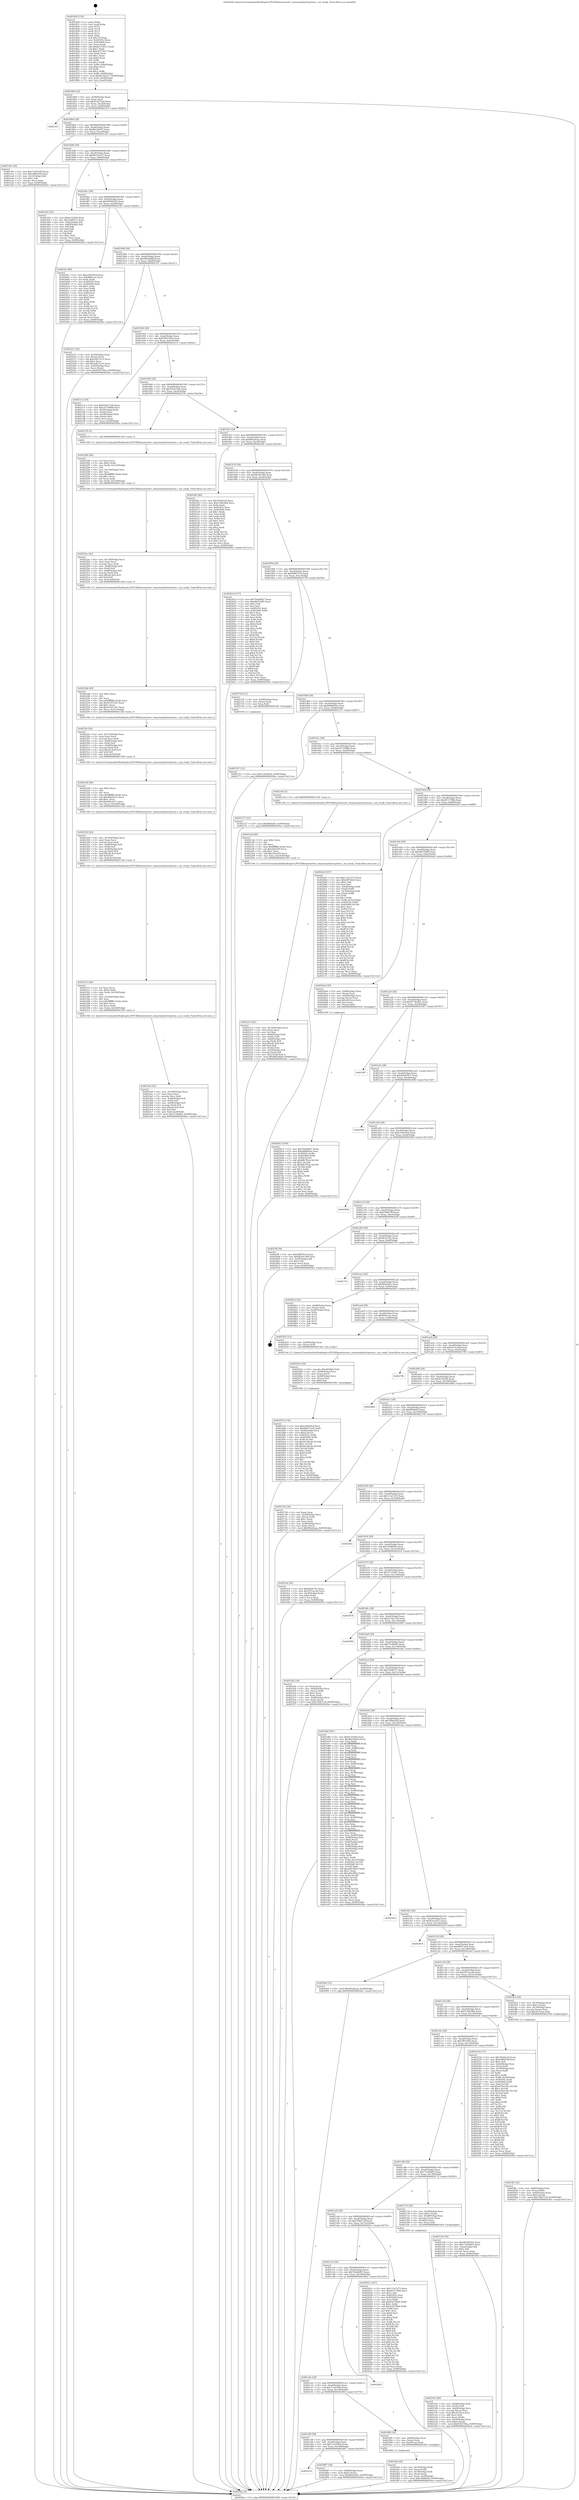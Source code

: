 digraph "0x401820" {
  label = "0x401820 (/mnt/c/Users/mathe/Desktop/tcc/POCII/binaries/extr_swayswaybartrayitem.c_sni_ready_Final-ollvm.out::main(0))"
  labelloc = "t"
  node[shape=record]

  Entry [label="",width=0.3,height=0.3,shape=circle,fillcolor=black,style=filled]
  "0x401894" [label="{
     0x401894 [32]\l
     | [instrs]\l
     &nbsp;&nbsp;0x401894 \<+6\>: mov -0x90(%rbp),%eax\l
     &nbsp;&nbsp;0x40189a \<+2\>: mov %eax,%ecx\l
     &nbsp;&nbsp;0x40189c \<+6\>: sub $0x81a675a9,%ecx\l
     &nbsp;&nbsp;0x4018a2 \<+6\>: mov %eax,-0xa4(%rbp)\l
     &nbsp;&nbsp;0x4018a8 \<+6\>: mov %ecx,-0xa8(%rbp)\l
     &nbsp;&nbsp;0x4018ae \<+6\>: je 0000000000401f15 \<main+0x6f5\>\l
  }"]
  "0x401f15" [label="{
     0x401f15\l
  }", style=dashed]
  "0x4018b4" [label="{
     0x4018b4 [28]\l
     | [instrs]\l
     &nbsp;&nbsp;0x4018b4 \<+5\>: jmp 00000000004018b9 \<main+0x99\>\l
     &nbsp;&nbsp;0x4018b9 \<+6\>: mov -0xa4(%rbp),%eax\l
     &nbsp;&nbsp;0x4018bf \<+5\>: sub $0x86a29d33,%eax\l
     &nbsp;&nbsp;0x4018c4 \<+6\>: mov %eax,-0xac(%rbp)\l
     &nbsp;&nbsp;0x4018ca \<+6\>: je 0000000000401e9c \<main+0x67c\>\l
  }"]
  Exit [label="",width=0.3,height=0.3,shape=circle,fillcolor=black,style=filled,peripheries=2]
  "0x401e9c" [label="{
     0x401e9c [30]\l
     | [instrs]\l
     &nbsp;&nbsp;0x401e9c \<+5\>: mov $0x7c2b104d,%eax\l
     &nbsp;&nbsp;0x401ea1 \<+5\>: mov $0x3ff44344,%ecx\l
     &nbsp;&nbsp;0x401ea6 \<+3\>: mov -0x31(%rbp),%dl\l
     &nbsp;&nbsp;0x401ea9 \<+3\>: test $0x1,%dl\l
     &nbsp;&nbsp;0x401eac \<+3\>: cmovne %ecx,%eax\l
     &nbsp;&nbsp;0x401eaf \<+6\>: mov %eax,-0x90(%rbp)\l
     &nbsp;&nbsp;0x401eb5 \<+5\>: jmp 00000000004029ee \<main+0x11ce\>\l
  }"]
  "0x4018d0" [label="{
     0x4018d0 [28]\l
     | [instrs]\l
     &nbsp;&nbsp;0x4018d0 \<+5\>: jmp 00000000004018d5 \<main+0xb5\>\l
     &nbsp;&nbsp;0x4018d5 \<+6\>: mov -0xa4(%rbp),%eax\l
     &nbsp;&nbsp;0x4018db \<+5\>: sub $0x8e19a537,%eax\l
     &nbsp;&nbsp;0x4018e0 \<+6\>: mov %eax,-0xb0(%rbp)\l
     &nbsp;&nbsp;0x4018e6 \<+6\>: je 0000000000401d3a \<main+0x51a\>\l
  }"]
  "0x401d14" [label="{
     0x401d14\l
  }", style=dashed]
  "0x401d3a" [label="{
     0x401d3a [53]\l
     | [instrs]\l
     &nbsp;&nbsp;0x401d3a \<+5\>: mov $0x6c33d3b,%eax\l
     &nbsp;&nbsp;0x401d3f \<+5\>: mov $0x3cbf8151,%ecx\l
     &nbsp;&nbsp;0x401d44 \<+6\>: mov -0x8a(%rbp),%dl\l
     &nbsp;&nbsp;0x401d4a \<+7\>: mov -0x89(%rbp),%sil\l
     &nbsp;&nbsp;0x401d51 \<+3\>: mov %dl,%dil\l
     &nbsp;&nbsp;0x401d54 \<+3\>: and %sil,%dil\l
     &nbsp;&nbsp;0x401d57 \<+3\>: xor %sil,%dl\l
     &nbsp;&nbsp;0x401d5a \<+3\>: or %dl,%dil\l
     &nbsp;&nbsp;0x401d5d \<+4\>: test $0x1,%dil\l
     &nbsp;&nbsp;0x401d61 \<+3\>: cmovne %ecx,%eax\l
     &nbsp;&nbsp;0x401d64 \<+6\>: mov %eax,-0x90(%rbp)\l
     &nbsp;&nbsp;0x401d6a \<+5\>: jmp 00000000004029ee \<main+0x11ce\>\l
  }"]
  "0x4018ec" [label="{
     0x4018ec [28]\l
     | [instrs]\l
     &nbsp;&nbsp;0x4018ec \<+5\>: jmp 00000000004018f1 \<main+0xd1\>\l
     &nbsp;&nbsp;0x4018f1 \<+6\>: mov -0xa4(%rbp),%eax\l
     &nbsp;&nbsp;0x4018f7 \<+5\>: sub $0x90294542,%eax\l
     &nbsp;&nbsp;0x4018fc \<+6\>: mov %eax,-0xb4(%rbp)\l
     &nbsp;&nbsp;0x401902 \<+6\>: je 00000000004023fc \<main+0xbdc\>\l
  }"]
  "0x4029ee" [label="{
     0x4029ee [5]\l
     | [instrs]\l
     &nbsp;&nbsp;0x4029ee \<+5\>: jmp 0000000000401894 \<main+0x74\>\l
  }"]
  "0x401820" [label="{
     0x401820 [116]\l
     | [instrs]\l
     &nbsp;&nbsp;0x401820 \<+1\>: push %rbp\l
     &nbsp;&nbsp;0x401821 \<+3\>: mov %rsp,%rbp\l
     &nbsp;&nbsp;0x401824 \<+2\>: push %r15\l
     &nbsp;&nbsp;0x401826 \<+2\>: push %r14\l
     &nbsp;&nbsp;0x401828 \<+2\>: push %r13\l
     &nbsp;&nbsp;0x40182a \<+2\>: push %r12\l
     &nbsp;&nbsp;0x40182c \<+1\>: push %rbx\l
     &nbsp;&nbsp;0x40182d \<+7\>: sub $0x178,%rsp\l
     &nbsp;&nbsp;0x401834 \<+7\>: mov 0x40505c,%eax\l
     &nbsp;&nbsp;0x40183b \<+7\>: mov 0x405060,%ecx\l
     &nbsp;&nbsp;0x401842 \<+2\>: mov %eax,%edx\l
     &nbsp;&nbsp;0x401844 \<+6\>: add $0xb2372611,%edx\l
     &nbsp;&nbsp;0x40184a \<+3\>: sub $0x1,%edx\l
     &nbsp;&nbsp;0x40184d \<+6\>: sub $0xb2372611,%edx\l
     &nbsp;&nbsp;0x401853 \<+3\>: imul %edx,%eax\l
     &nbsp;&nbsp;0x401856 \<+3\>: and $0x1,%eax\l
     &nbsp;&nbsp;0x401859 \<+3\>: cmp $0x0,%eax\l
     &nbsp;&nbsp;0x40185c \<+4\>: sete %r8b\l
     &nbsp;&nbsp;0x401860 \<+4\>: and $0x1,%r8b\l
     &nbsp;&nbsp;0x401864 \<+7\>: mov %r8b,-0x8a(%rbp)\l
     &nbsp;&nbsp;0x40186b \<+3\>: cmp $0xa,%ecx\l
     &nbsp;&nbsp;0x40186e \<+4\>: setl %r8b\l
     &nbsp;&nbsp;0x401872 \<+4\>: and $0x1,%r8b\l
     &nbsp;&nbsp;0x401876 \<+7\>: mov %r8b,-0x89(%rbp)\l
     &nbsp;&nbsp;0x40187d \<+10\>: movl $0x8e19a537,-0x90(%rbp)\l
     &nbsp;&nbsp;0x401887 \<+6\>: mov %edi,-0x94(%rbp)\l
     &nbsp;&nbsp;0x40188d \<+7\>: mov %rsi,-0xa0(%rbp)\l
  }"]
  "0x402887" [label="{
     0x402887 [28]\l
     | [instrs]\l
     &nbsp;&nbsp;0x402887 \<+7\>: mov -0x88(%rbp),%rax\l
     &nbsp;&nbsp;0x40288e \<+6\>: movl $0x0,(%rax)\l
     &nbsp;&nbsp;0x402894 \<+10\>: movl $0xf60c9e01,-0x90(%rbp)\l
     &nbsp;&nbsp;0x40289e \<+5\>: jmp 00000000004029ee \<main+0x11ce\>\l
  }"]
  "0x4023fc" [label="{
     0x4023fc [86]\l
     | [instrs]\l
     &nbsp;&nbsp;0x4023fc \<+5\>: mov $0xe50630cd,%eax\l
     &nbsp;&nbsp;0x402401 \<+5\>: mov $0xf6f6ccee,%ecx\l
     &nbsp;&nbsp;0x402406 \<+2\>: xor %edx,%edx\l
     &nbsp;&nbsp;0x402408 \<+7\>: mov 0x40505c,%esi\l
     &nbsp;&nbsp;0x40240f \<+7\>: mov 0x405060,%edi\l
     &nbsp;&nbsp;0x402416 \<+3\>: sub $0x1,%edx\l
     &nbsp;&nbsp;0x402419 \<+3\>: mov %esi,%r8d\l
     &nbsp;&nbsp;0x40241c \<+3\>: add %edx,%r8d\l
     &nbsp;&nbsp;0x40241f \<+4\>: imul %r8d,%esi\l
     &nbsp;&nbsp;0x402423 \<+3\>: and $0x1,%esi\l
     &nbsp;&nbsp;0x402426 \<+3\>: cmp $0x0,%esi\l
     &nbsp;&nbsp;0x402429 \<+4\>: sete %r9b\l
     &nbsp;&nbsp;0x40242d \<+3\>: cmp $0xa,%edi\l
     &nbsp;&nbsp;0x402430 \<+4\>: setl %r10b\l
     &nbsp;&nbsp;0x402434 \<+3\>: mov %r9b,%r11b\l
     &nbsp;&nbsp;0x402437 \<+3\>: and %r10b,%r11b\l
     &nbsp;&nbsp;0x40243a \<+3\>: xor %r10b,%r9b\l
     &nbsp;&nbsp;0x40243d \<+3\>: or %r9b,%r11b\l
     &nbsp;&nbsp;0x402440 \<+4\>: test $0x1,%r11b\l
     &nbsp;&nbsp;0x402444 \<+3\>: cmovne %ecx,%eax\l
     &nbsp;&nbsp;0x402447 \<+6\>: mov %eax,-0x90(%rbp)\l
     &nbsp;&nbsp;0x40244d \<+5\>: jmp 00000000004029ee \<main+0x11ce\>\l
  }"]
  "0x401908" [label="{
     0x401908 [28]\l
     | [instrs]\l
     &nbsp;&nbsp;0x401908 \<+5\>: jmp 000000000040190d \<main+0xed\>\l
     &nbsp;&nbsp;0x40190d \<+6\>: mov -0xa4(%rbp),%eax\l
     &nbsp;&nbsp;0x401913 \<+5\>: sub $0x9062db0f,%eax\l
     &nbsp;&nbsp;0x401918 \<+6\>: mov %eax,-0xb8(%rbp)\l
     &nbsp;&nbsp;0x40191e \<+6\>: je 0000000000402251 \<main+0xa31\>\l
  }"]
  "0x402767" [label="{
     0x402767 [15]\l
     | [instrs]\l
     &nbsp;&nbsp;0x402767 \<+10\>: movl $0x7c624934,-0x90(%rbp)\l
     &nbsp;&nbsp;0x402771 \<+5\>: jmp 00000000004029ee \<main+0x11ce\>\l
  }"]
  "0x402251" [label="{
     0x402251 [42]\l
     | [instrs]\l
     &nbsp;&nbsp;0x402251 \<+4\>: mov -0x50(%rbp),%rax\l
     &nbsp;&nbsp;0x402255 \<+2\>: mov (%rax),%ecx\l
     &nbsp;&nbsp;0x402257 \<+6\>: sub $0x5db7ca75,%ecx\l
     &nbsp;&nbsp;0x40225d \<+3\>: add $0x1,%ecx\l
     &nbsp;&nbsp;0x402260 \<+6\>: add $0x5db7ca75,%ecx\l
     &nbsp;&nbsp;0x402266 \<+4\>: mov -0x50(%rbp),%rax\l
     &nbsp;&nbsp;0x40226a \<+2\>: mov %ecx,(%rax)\l
     &nbsp;&nbsp;0x40226c \<+10\>: movl $0x9392764a,-0x90(%rbp)\l
     &nbsp;&nbsp;0x402276 \<+5\>: jmp 00000000004029ee \<main+0x11ce\>\l
  }"]
  "0x401924" [label="{
     0x401924 [28]\l
     | [instrs]\l
     &nbsp;&nbsp;0x401924 \<+5\>: jmp 0000000000401929 \<main+0x109\>\l
     &nbsp;&nbsp;0x401929 \<+6\>: mov -0xa4(%rbp),%eax\l
     &nbsp;&nbsp;0x40192f \<+5\>: sub $0x9392764a,%eax\l
     &nbsp;&nbsp;0x401934 \<+6\>: mov %eax,-0xbc(%rbp)\l
     &nbsp;&nbsp;0x40193a \<+6\>: je 00000000004021c2 \<main+0x9a2\>\l
  }"]
  "0x4026c3" [label="{
     0x4026c3 [100]\l
     | [instrs]\l
     &nbsp;&nbsp;0x4026c3 \<+5\>: mov $0x7beb8d67,%edx\l
     &nbsp;&nbsp;0x4026c8 \<+5\>: mov $0xb80bb93e,%esi\l
     &nbsp;&nbsp;0x4026cd \<+8\>: mov 0x40505c,%r8d\l
     &nbsp;&nbsp;0x4026d5 \<+8\>: mov 0x405060,%r9d\l
     &nbsp;&nbsp;0x4026dd \<+3\>: mov %r8d,%r10d\l
     &nbsp;&nbsp;0x4026e0 \<+7\>: add $0xbfb7f52a,%r10d\l
     &nbsp;&nbsp;0x4026e7 \<+4\>: sub $0x1,%r10d\l
     &nbsp;&nbsp;0x4026eb \<+7\>: sub $0xbfb7f52a,%r10d\l
     &nbsp;&nbsp;0x4026f2 \<+4\>: imul %r10d,%r8d\l
     &nbsp;&nbsp;0x4026f6 \<+4\>: and $0x1,%r8d\l
     &nbsp;&nbsp;0x4026fa \<+4\>: cmp $0x0,%r8d\l
     &nbsp;&nbsp;0x4026fe \<+4\>: sete %r11b\l
     &nbsp;&nbsp;0x402702 \<+4\>: cmp $0xa,%r9d\l
     &nbsp;&nbsp;0x402706 \<+3\>: setl %bl\l
     &nbsp;&nbsp;0x402709 \<+3\>: mov %r11b,%r14b\l
     &nbsp;&nbsp;0x40270c \<+3\>: and %bl,%r14b\l
     &nbsp;&nbsp;0x40270f \<+3\>: xor %bl,%r11b\l
     &nbsp;&nbsp;0x402712 \<+3\>: or %r11b,%r14b\l
     &nbsp;&nbsp;0x402715 \<+4\>: test $0x1,%r14b\l
     &nbsp;&nbsp;0x402719 \<+3\>: cmovne %esi,%edx\l
     &nbsp;&nbsp;0x40271c \<+6\>: mov %edx,-0x90(%rbp)\l
     &nbsp;&nbsp;0x402722 \<+5\>: jmp 00000000004029ee \<main+0x11ce\>\l
  }"]
  "0x4021c2" [label="{
     0x4021c2 [36]\l
     | [instrs]\l
     &nbsp;&nbsp;0x4021c2 \<+5\>: mov $0x93b22164,%eax\l
     &nbsp;&nbsp;0x4021c7 \<+5\>: mov $0xcd716888,%ecx\l
     &nbsp;&nbsp;0x4021cc \<+4\>: mov -0x50(%rbp),%rdx\l
     &nbsp;&nbsp;0x4021d0 \<+2\>: mov (%rdx),%esi\l
     &nbsp;&nbsp;0x4021d2 \<+4\>: mov -0x58(%rbp),%rdx\l
     &nbsp;&nbsp;0x4021d6 \<+2\>: cmp (%rdx),%esi\l
     &nbsp;&nbsp;0x4021d8 \<+3\>: cmovl %ecx,%eax\l
     &nbsp;&nbsp;0x4021db \<+6\>: mov %eax,-0x90(%rbp)\l
     &nbsp;&nbsp;0x4021e1 \<+5\>: jmp 00000000004029ee \<main+0x11ce\>\l
  }"]
  "0x401940" [label="{
     0x401940 [28]\l
     | [instrs]\l
     &nbsp;&nbsp;0x401940 \<+5\>: jmp 0000000000401945 \<main+0x125\>\l
     &nbsp;&nbsp;0x401945 \<+6\>: mov -0xa4(%rbp),%eax\l
     &nbsp;&nbsp;0x40194b \<+5\>: sub $0x93b22164,%eax\l
     &nbsp;&nbsp;0x401950 \<+6\>: mov %eax,-0xc0(%rbp)\l
     &nbsp;&nbsp;0x401956 \<+6\>: je 000000000040227b \<main+0xa5b\>\l
  }"]
  "0x40247b" [label="{
     0x40247b [116]\l
     | [instrs]\l
     &nbsp;&nbsp;0x40247b \<+5\>: mov $0xe50630cd,%esi\l
     &nbsp;&nbsp;0x402480 \<+5\>: mov $0x48073ec6,%edx\l
     &nbsp;&nbsp;0x402485 \<+4\>: mov -0x40(%rbp),%rcx\l
     &nbsp;&nbsp;0x402489 \<+6\>: movl $0x0,(%rcx)\l
     &nbsp;&nbsp;0x40248f \<+8\>: mov 0x40505c,%r8d\l
     &nbsp;&nbsp;0x402497 \<+8\>: mov 0x405060,%r9d\l
     &nbsp;&nbsp;0x40249f \<+3\>: mov %r8d,%r10d\l
     &nbsp;&nbsp;0x4024a2 \<+7\>: sub $0x9e16bcdc,%r10d\l
     &nbsp;&nbsp;0x4024a9 \<+4\>: sub $0x1,%r10d\l
     &nbsp;&nbsp;0x4024ad \<+7\>: add $0x9e16bcdc,%r10d\l
     &nbsp;&nbsp;0x4024b4 \<+4\>: imul %r10d,%r8d\l
     &nbsp;&nbsp;0x4024b8 \<+4\>: and $0x1,%r8d\l
     &nbsp;&nbsp;0x4024bc \<+4\>: cmp $0x0,%r8d\l
     &nbsp;&nbsp;0x4024c0 \<+4\>: sete %r11b\l
     &nbsp;&nbsp;0x4024c4 \<+4\>: cmp $0xa,%r9d\l
     &nbsp;&nbsp;0x4024c8 \<+3\>: setl %bl\l
     &nbsp;&nbsp;0x4024cb \<+3\>: mov %r11b,%r14b\l
     &nbsp;&nbsp;0x4024ce \<+3\>: and %bl,%r14b\l
     &nbsp;&nbsp;0x4024d1 \<+3\>: xor %bl,%r11b\l
     &nbsp;&nbsp;0x4024d4 \<+3\>: or %r11b,%r14b\l
     &nbsp;&nbsp;0x4024d7 \<+4\>: test $0x1,%r14b\l
     &nbsp;&nbsp;0x4024db \<+3\>: cmovne %edx,%esi\l
     &nbsp;&nbsp;0x4024de \<+6\>: mov %esi,-0x90(%rbp)\l
     &nbsp;&nbsp;0x4024e4 \<+6\>: mov %eax,-0x16c(%rbp)\l
     &nbsp;&nbsp;0x4024ea \<+5\>: jmp 00000000004029ee \<main+0x11ce\>\l
  }"]
  "0x40227b" [label="{
     0x40227b [5]\l
     | [instrs]\l
     &nbsp;&nbsp;0x40227b \<+5\>: call 0000000000401160 \<next_i\>\l
     | [calls]\l
     &nbsp;&nbsp;0x401160 \{1\} (/mnt/c/Users/mathe/Desktop/tcc/POCII/binaries/extr_swayswaybartrayitem.c_sni_ready_Final-ollvm.out::next_i)\l
  }"]
  "0x40195c" [label="{
     0x40195c [28]\l
     | [instrs]\l
     &nbsp;&nbsp;0x40195c \<+5\>: jmp 0000000000401961 \<main+0x141\>\l
     &nbsp;&nbsp;0x401961 \<+6\>: mov -0xa4(%rbp),%eax\l
     &nbsp;&nbsp;0x401967 \<+5\>: sub $0x982ebcaa,%eax\l
     &nbsp;&nbsp;0x40196c \<+6\>: mov %eax,-0xc4(%rbp)\l
     &nbsp;&nbsp;0x401972 \<+6\>: je 00000000004024fe \<main+0xcde\>\l
  }"]
  "0x40245e" [label="{
     0x40245e [29]\l
     | [instrs]\l
     &nbsp;&nbsp;0x40245e \<+10\>: movabs $0x4030b6,%rdi\l
     &nbsp;&nbsp;0x402468 \<+4\>: mov -0x48(%rbp),%rcx\l
     &nbsp;&nbsp;0x40246c \<+2\>: mov %eax,(%rcx)\l
     &nbsp;&nbsp;0x40246e \<+4\>: mov -0x48(%rbp),%rcx\l
     &nbsp;&nbsp;0x402472 \<+2\>: mov (%rcx),%esi\l
     &nbsp;&nbsp;0x402474 \<+2\>: mov $0x0,%al\l
     &nbsp;&nbsp;0x402476 \<+5\>: call 0000000000401040 \<printf@plt\>\l
     | [calls]\l
     &nbsp;&nbsp;0x401040 \{1\} (unknown)\l
  }"]
  "0x4024fe" [label="{
     0x4024fe [86]\l
     | [instrs]\l
     &nbsp;&nbsp;0x4024fe \<+5\>: mov $0x7fcbd1e9,%eax\l
     &nbsp;&nbsp;0x402503 \<+5\>: mov $0x5180c9b4,%ecx\l
     &nbsp;&nbsp;0x402508 \<+2\>: xor %edx,%edx\l
     &nbsp;&nbsp;0x40250a \<+7\>: mov 0x40505c,%esi\l
     &nbsp;&nbsp;0x402511 \<+7\>: mov 0x405060,%edi\l
     &nbsp;&nbsp;0x402518 \<+3\>: sub $0x1,%edx\l
     &nbsp;&nbsp;0x40251b \<+3\>: mov %esi,%r8d\l
     &nbsp;&nbsp;0x40251e \<+3\>: add %edx,%r8d\l
     &nbsp;&nbsp;0x402521 \<+4\>: imul %r8d,%esi\l
     &nbsp;&nbsp;0x402525 \<+3\>: and $0x1,%esi\l
     &nbsp;&nbsp;0x402528 \<+3\>: cmp $0x0,%esi\l
     &nbsp;&nbsp;0x40252b \<+4\>: sete %r9b\l
     &nbsp;&nbsp;0x40252f \<+3\>: cmp $0xa,%edi\l
     &nbsp;&nbsp;0x402532 \<+4\>: setl %r10b\l
     &nbsp;&nbsp;0x402536 \<+3\>: mov %r9b,%r11b\l
     &nbsp;&nbsp;0x402539 \<+3\>: and %r10b,%r11b\l
     &nbsp;&nbsp;0x40253c \<+3\>: xor %r10b,%r9b\l
     &nbsp;&nbsp;0x40253f \<+3\>: or %r9b,%r11b\l
     &nbsp;&nbsp;0x402542 \<+4\>: test $0x1,%r11b\l
     &nbsp;&nbsp;0x402546 \<+3\>: cmovne %ecx,%eax\l
     &nbsp;&nbsp;0x402549 \<+6\>: mov %eax,-0x90(%rbp)\l
     &nbsp;&nbsp;0x40254f \<+5\>: jmp 00000000004029ee \<main+0x11ce\>\l
  }"]
  "0x401978" [label="{
     0x401978 [28]\l
     | [instrs]\l
     &nbsp;&nbsp;0x401978 \<+5\>: jmp 000000000040197d \<main+0x15d\>\l
     &nbsp;&nbsp;0x40197d \<+6\>: mov -0xa4(%rbp),%eax\l
     &nbsp;&nbsp;0x401983 \<+5\>: sub $0x9b391369,%eax\l
     &nbsp;&nbsp;0x401988 \<+6\>: mov %eax,-0xc8(%rbp)\l
     &nbsp;&nbsp;0x40198e \<+6\>: je 000000000040261d \<main+0xdfd\>\l
  }"]
  "0x4023a6" [label="{
     0x4023a6 [52]\l
     | [instrs]\l
     &nbsp;&nbsp;0x4023a6 \<+6\>: mov -0x168(%rbp),%ecx\l
     &nbsp;&nbsp;0x4023ac \<+3\>: imul %eax,%ecx\l
     &nbsp;&nbsp;0x4023af \<+3\>: movslq %ecx,%rdi\l
     &nbsp;&nbsp;0x4023b2 \<+4\>: mov -0x68(%rbp),%r8\l
     &nbsp;&nbsp;0x4023b6 \<+3\>: mov (%r8),%r8\l
     &nbsp;&nbsp;0x4023b9 \<+4\>: mov -0x60(%rbp),%r9\l
     &nbsp;&nbsp;0x4023bd \<+3\>: movslq (%r9),%r9\l
     &nbsp;&nbsp;0x4023c0 \<+4\>: imul $0x28,%r9,%r9\l
     &nbsp;&nbsp;0x4023c4 \<+3\>: add %r9,%r8\l
     &nbsp;&nbsp;0x4023c7 \<+4\>: mov %rdi,0x20(%r8)\l
     &nbsp;&nbsp;0x4023cb \<+10\>: movl $0x37a966f3,-0x90(%rbp)\l
     &nbsp;&nbsp;0x4023d5 \<+5\>: jmp 00000000004029ee \<main+0x11ce\>\l
  }"]
  "0x40261d" [label="{
     0x40261d [137]\l
     | [instrs]\l
     &nbsp;&nbsp;0x40261d \<+5\>: mov $0x7beb8d67,%eax\l
     &nbsp;&nbsp;0x402622 \<+5\>: mov $0xd6d74df0,%ecx\l
     &nbsp;&nbsp;0x402627 \<+2\>: mov $0x1,%dl\l
     &nbsp;&nbsp;0x402629 \<+2\>: xor %esi,%esi\l
     &nbsp;&nbsp;0x40262b \<+7\>: mov 0x40505c,%edi\l
     &nbsp;&nbsp;0x402632 \<+8\>: mov 0x405060,%r8d\l
     &nbsp;&nbsp;0x40263a \<+3\>: sub $0x1,%esi\l
     &nbsp;&nbsp;0x40263d \<+3\>: mov %edi,%r9d\l
     &nbsp;&nbsp;0x402640 \<+3\>: add %esi,%r9d\l
     &nbsp;&nbsp;0x402643 \<+4\>: imul %r9d,%edi\l
     &nbsp;&nbsp;0x402647 \<+3\>: and $0x1,%edi\l
     &nbsp;&nbsp;0x40264a \<+3\>: cmp $0x0,%edi\l
     &nbsp;&nbsp;0x40264d \<+4\>: sete %r10b\l
     &nbsp;&nbsp;0x402651 \<+4\>: cmp $0xa,%r8d\l
     &nbsp;&nbsp;0x402655 \<+4\>: setl %r11b\l
     &nbsp;&nbsp;0x402659 \<+3\>: mov %r10b,%bl\l
     &nbsp;&nbsp;0x40265c \<+3\>: xor $0xff,%bl\l
     &nbsp;&nbsp;0x40265f \<+3\>: mov %r11b,%r14b\l
     &nbsp;&nbsp;0x402662 \<+4\>: xor $0xff,%r14b\l
     &nbsp;&nbsp;0x402666 \<+3\>: xor $0x0,%dl\l
     &nbsp;&nbsp;0x402669 \<+3\>: mov %bl,%r15b\l
     &nbsp;&nbsp;0x40266c \<+4\>: and $0x0,%r15b\l
     &nbsp;&nbsp;0x402670 \<+3\>: and %dl,%r10b\l
     &nbsp;&nbsp;0x402673 \<+3\>: mov %r14b,%r12b\l
     &nbsp;&nbsp;0x402676 \<+4\>: and $0x0,%r12b\l
     &nbsp;&nbsp;0x40267a \<+3\>: and %dl,%r11b\l
     &nbsp;&nbsp;0x40267d \<+3\>: or %r10b,%r15b\l
     &nbsp;&nbsp;0x402680 \<+3\>: or %r11b,%r12b\l
     &nbsp;&nbsp;0x402683 \<+3\>: xor %r12b,%r15b\l
     &nbsp;&nbsp;0x402686 \<+3\>: or %r14b,%bl\l
     &nbsp;&nbsp;0x402689 \<+3\>: xor $0xff,%bl\l
     &nbsp;&nbsp;0x40268c \<+3\>: or $0x0,%dl\l
     &nbsp;&nbsp;0x40268f \<+2\>: and %dl,%bl\l
     &nbsp;&nbsp;0x402691 \<+3\>: or %bl,%r15b\l
     &nbsp;&nbsp;0x402694 \<+4\>: test $0x1,%r15b\l
     &nbsp;&nbsp;0x402698 \<+3\>: cmovne %ecx,%eax\l
     &nbsp;&nbsp;0x40269b \<+6\>: mov %eax,-0x90(%rbp)\l
     &nbsp;&nbsp;0x4026a1 \<+5\>: jmp 00000000004029ee \<main+0x11ce\>\l
  }"]
  "0x401994" [label="{
     0x401994 [28]\l
     | [instrs]\l
     &nbsp;&nbsp;0x401994 \<+5\>: jmp 0000000000401999 \<main+0x179\>\l
     &nbsp;&nbsp;0x401999 \<+6\>: mov -0xa4(%rbp),%eax\l
     &nbsp;&nbsp;0x40199f \<+5\>: sub $0x9d8f7614,%eax\l
     &nbsp;&nbsp;0x4019a4 \<+6\>: mov %eax,-0xcc(%rbp)\l
     &nbsp;&nbsp;0x4019aa \<+6\>: je 0000000000402758 \<main+0xf38\>\l
  }"]
  "0x40237a" [label="{
     0x40237a [44]\l
     | [instrs]\l
     &nbsp;&nbsp;0x40237a \<+2\>: xor %ecx,%ecx\l
     &nbsp;&nbsp;0x40237c \<+5\>: mov $0x2,%edx\l
     &nbsp;&nbsp;0x402381 \<+6\>: mov %edx,-0x164(%rbp)\l
     &nbsp;&nbsp;0x402387 \<+1\>: cltd\l
     &nbsp;&nbsp;0x402388 \<+6\>: mov -0x164(%rbp),%esi\l
     &nbsp;&nbsp;0x40238e \<+2\>: idiv %esi\l
     &nbsp;&nbsp;0x402390 \<+6\>: imul $0xfffffffe,%edx,%edx\l
     &nbsp;&nbsp;0x402396 \<+3\>: sub $0x1,%ecx\l
     &nbsp;&nbsp;0x402399 \<+2\>: sub %ecx,%edx\l
     &nbsp;&nbsp;0x40239b \<+6\>: mov %edx,-0x168(%rbp)\l
     &nbsp;&nbsp;0x4023a1 \<+5\>: call 0000000000401160 \<next_i\>\l
     | [calls]\l
     &nbsp;&nbsp;0x401160 \{1\} (/mnt/c/Users/mathe/Desktop/tcc/POCII/binaries/extr_swayswaybartrayitem.c_sni_ready_Final-ollvm.out::next_i)\l
  }"]
  "0x402758" [label="{
     0x402758 [15]\l
     | [instrs]\l
     &nbsp;&nbsp;0x402758 \<+4\>: mov -0x68(%rbp),%rax\l
     &nbsp;&nbsp;0x40275c \<+3\>: mov (%rax),%rax\l
     &nbsp;&nbsp;0x40275f \<+3\>: mov %rax,%rdi\l
     &nbsp;&nbsp;0x402762 \<+5\>: call 0000000000401030 \<free@plt\>\l
     | [calls]\l
     &nbsp;&nbsp;0x401030 \{1\} (unknown)\l
  }"]
  "0x4019b0" [label="{
     0x4019b0 [28]\l
     | [instrs]\l
     &nbsp;&nbsp;0x4019b0 \<+5\>: jmp 00000000004019b5 \<main+0x195\>\l
     &nbsp;&nbsp;0x4019b5 \<+6\>: mov -0xa4(%rbp),%eax\l
     &nbsp;&nbsp;0x4019bb \<+5\>: sub $0xb80bb93e,%eax\l
     &nbsp;&nbsp;0x4019c0 \<+6\>: mov %eax,-0xd0(%rbp)\l
     &nbsp;&nbsp;0x4019c6 \<+6\>: je 0000000000402727 \<main+0xf07\>\l
  }"]
  "0x402350" [label="{
     0x402350 [42]\l
     | [instrs]\l
     &nbsp;&nbsp;0x402350 \<+6\>: mov -0x160(%rbp),%ecx\l
     &nbsp;&nbsp;0x402356 \<+3\>: imul %eax,%ecx\l
     &nbsp;&nbsp;0x402359 \<+3\>: movslq %ecx,%rdi\l
     &nbsp;&nbsp;0x40235c \<+4\>: mov -0x68(%rbp),%r8\l
     &nbsp;&nbsp;0x402360 \<+3\>: mov (%r8),%r8\l
     &nbsp;&nbsp;0x402363 \<+4\>: mov -0x60(%rbp),%r9\l
     &nbsp;&nbsp;0x402367 \<+3\>: movslq (%r9),%r9\l
     &nbsp;&nbsp;0x40236a \<+4\>: imul $0x28,%r9,%r9\l
     &nbsp;&nbsp;0x40236e \<+3\>: add %r9,%r8\l
     &nbsp;&nbsp;0x402371 \<+4\>: mov %rdi,0x18(%r8)\l
     &nbsp;&nbsp;0x402375 \<+5\>: call 0000000000401160 \<next_i\>\l
     | [calls]\l
     &nbsp;&nbsp;0x401160 \{1\} (/mnt/c/Users/mathe/Desktop/tcc/POCII/binaries/extr_swayswaybartrayitem.c_sni_ready_Final-ollvm.out::next_i)\l
  }"]
  "0x402727" [label="{
     0x402727 [15]\l
     | [instrs]\l
     &nbsp;&nbsp;0x402727 \<+10\>: movl $0xf064dd3,-0x90(%rbp)\l
     &nbsp;&nbsp;0x402731 \<+5\>: jmp 00000000004029ee \<main+0x11ce\>\l
  }"]
  "0x4019cc" [label="{
     0x4019cc [28]\l
     | [instrs]\l
     &nbsp;&nbsp;0x4019cc \<+5\>: jmp 00000000004019d1 \<main+0x1b1\>\l
     &nbsp;&nbsp;0x4019d1 \<+6\>: mov -0xa4(%rbp),%eax\l
     &nbsp;&nbsp;0x4019d7 \<+5\>: sub $0xcd716888,%eax\l
     &nbsp;&nbsp;0x4019dc \<+6\>: mov %eax,-0xd4(%rbp)\l
     &nbsp;&nbsp;0x4019e2 \<+6\>: je 00000000004021e6 \<main+0x9c6\>\l
  }"]
  "0x402328" [label="{
     0x402328 [40]\l
     | [instrs]\l
     &nbsp;&nbsp;0x402328 \<+5\>: mov $0x2,%ecx\l
     &nbsp;&nbsp;0x40232d \<+1\>: cltd\l
     &nbsp;&nbsp;0x40232e \<+2\>: idiv %ecx\l
     &nbsp;&nbsp;0x402330 \<+6\>: imul $0xfffffffe,%edx,%ecx\l
     &nbsp;&nbsp;0x402336 \<+6\>: sub $0x40bcb27c,%ecx\l
     &nbsp;&nbsp;0x40233c \<+3\>: add $0x1,%ecx\l
     &nbsp;&nbsp;0x40233f \<+6\>: add $0x40bcb27c,%ecx\l
     &nbsp;&nbsp;0x402345 \<+6\>: mov %ecx,-0x160(%rbp)\l
     &nbsp;&nbsp;0x40234b \<+5\>: call 0000000000401160 \<next_i\>\l
     | [calls]\l
     &nbsp;&nbsp;0x401160 \{1\} (/mnt/c/Users/mathe/Desktop/tcc/POCII/binaries/extr_swayswaybartrayitem.c_sni_ready_Final-ollvm.out::next_i)\l
  }"]
  "0x4021e6" [label="{
     0x4021e6 [5]\l
     | [instrs]\l
     &nbsp;&nbsp;0x4021e6 \<+5\>: call 0000000000401160 \<next_i\>\l
     | [calls]\l
     &nbsp;&nbsp;0x401160 \{1\} (/mnt/c/Users/mathe/Desktop/tcc/POCII/binaries/extr_swayswaybartrayitem.c_sni_ready_Final-ollvm.out::next_i)\l
  }"]
  "0x4019e8" [label="{
     0x4019e8 [28]\l
     | [instrs]\l
     &nbsp;&nbsp;0x4019e8 \<+5\>: jmp 00000000004019ed \<main+0x1cd\>\l
     &nbsp;&nbsp;0x4019ed \<+6\>: mov -0xa4(%rbp),%eax\l
     &nbsp;&nbsp;0x4019f3 \<+5\>: sub $0xd57c79bb,%eax\l
     &nbsp;&nbsp;0x4019f8 \<+6\>: mov %eax,-0xd8(%rbp)\l
     &nbsp;&nbsp;0x4019fe \<+6\>: je 00000000004020af \<main+0x88f\>\l
  }"]
  "0x4022fe" [label="{
     0x4022fe [42]\l
     | [instrs]\l
     &nbsp;&nbsp;0x4022fe \<+6\>: mov -0x15c(%rbp),%ecx\l
     &nbsp;&nbsp;0x402304 \<+3\>: imul %eax,%ecx\l
     &nbsp;&nbsp;0x402307 \<+3\>: movslq %ecx,%rdi\l
     &nbsp;&nbsp;0x40230a \<+4\>: mov -0x68(%rbp),%r8\l
     &nbsp;&nbsp;0x40230e \<+3\>: mov (%r8),%r8\l
     &nbsp;&nbsp;0x402311 \<+4\>: mov -0x60(%rbp),%r9\l
     &nbsp;&nbsp;0x402315 \<+3\>: movslq (%r9),%r9\l
     &nbsp;&nbsp;0x402318 \<+4\>: imul $0x28,%r9,%r9\l
     &nbsp;&nbsp;0x40231c \<+3\>: add %r9,%r8\l
     &nbsp;&nbsp;0x40231f \<+4\>: mov %rdi,0x10(%r8)\l
     &nbsp;&nbsp;0x402323 \<+5\>: call 0000000000401160 \<next_i\>\l
     | [calls]\l
     &nbsp;&nbsp;0x401160 \{1\} (/mnt/c/Users/mathe/Desktop/tcc/POCII/binaries/extr_swayswaybartrayitem.c_sni_ready_Final-ollvm.out::next_i)\l
  }"]
  "0x4020af" [label="{
     0x4020af [167]\l
     | [instrs]\l
     &nbsp;&nbsp;0x4020af \<+5\>: mov $0x112a7a73,%eax\l
     &nbsp;&nbsp;0x4020b4 \<+5\>: mov $0x5f87efe6,%ecx\l
     &nbsp;&nbsp;0x4020b9 \<+2\>: mov $0x1,%dl\l
     &nbsp;&nbsp;0x4020bb \<+2\>: xor %esi,%esi\l
     &nbsp;&nbsp;0x4020bd \<+4\>: mov -0x60(%rbp),%rdi\l
     &nbsp;&nbsp;0x4020c1 \<+3\>: mov (%rdi),%r8d\l
     &nbsp;&nbsp;0x4020c4 \<+4\>: mov -0x70(%rbp),%rdi\l
     &nbsp;&nbsp;0x4020c8 \<+3\>: cmp (%rdi),%r8d\l
     &nbsp;&nbsp;0x4020cb \<+4\>: setl %r9b\l
     &nbsp;&nbsp;0x4020cf \<+4\>: and $0x1,%r9b\l
     &nbsp;&nbsp;0x4020d3 \<+4\>: mov %r9b,-0x2a(%rbp)\l
     &nbsp;&nbsp;0x4020d7 \<+8\>: mov 0x40505c,%r8d\l
     &nbsp;&nbsp;0x4020df \<+8\>: mov 0x405060,%r10d\l
     &nbsp;&nbsp;0x4020e7 \<+3\>: sub $0x1,%esi\l
     &nbsp;&nbsp;0x4020ea \<+3\>: mov %r8d,%r11d\l
     &nbsp;&nbsp;0x4020ed \<+3\>: add %esi,%r11d\l
     &nbsp;&nbsp;0x4020f0 \<+4\>: imul %r11d,%r8d\l
     &nbsp;&nbsp;0x4020f4 \<+4\>: and $0x1,%r8d\l
     &nbsp;&nbsp;0x4020f8 \<+4\>: cmp $0x0,%r8d\l
     &nbsp;&nbsp;0x4020fc \<+4\>: sete %r9b\l
     &nbsp;&nbsp;0x402100 \<+4\>: cmp $0xa,%r10d\l
     &nbsp;&nbsp;0x402104 \<+3\>: setl %bl\l
     &nbsp;&nbsp;0x402107 \<+3\>: mov %r9b,%r14b\l
     &nbsp;&nbsp;0x40210a \<+4\>: xor $0xff,%r14b\l
     &nbsp;&nbsp;0x40210e \<+3\>: mov %bl,%r15b\l
     &nbsp;&nbsp;0x402111 \<+4\>: xor $0xff,%r15b\l
     &nbsp;&nbsp;0x402115 \<+3\>: xor $0x1,%dl\l
     &nbsp;&nbsp;0x402118 \<+3\>: mov %r14b,%r12b\l
     &nbsp;&nbsp;0x40211b \<+4\>: and $0xff,%r12b\l
     &nbsp;&nbsp;0x40211f \<+3\>: and %dl,%r9b\l
     &nbsp;&nbsp;0x402122 \<+3\>: mov %r15b,%r13b\l
     &nbsp;&nbsp;0x402125 \<+4\>: and $0xff,%r13b\l
     &nbsp;&nbsp;0x402129 \<+2\>: and %dl,%bl\l
     &nbsp;&nbsp;0x40212b \<+3\>: or %r9b,%r12b\l
     &nbsp;&nbsp;0x40212e \<+3\>: or %bl,%r13b\l
     &nbsp;&nbsp;0x402131 \<+3\>: xor %r13b,%r12b\l
     &nbsp;&nbsp;0x402134 \<+3\>: or %r15b,%r14b\l
     &nbsp;&nbsp;0x402137 \<+4\>: xor $0xff,%r14b\l
     &nbsp;&nbsp;0x40213b \<+3\>: or $0x1,%dl\l
     &nbsp;&nbsp;0x40213e \<+3\>: and %dl,%r14b\l
     &nbsp;&nbsp;0x402141 \<+3\>: or %r14b,%r12b\l
     &nbsp;&nbsp;0x402144 \<+4\>: test $0x1,%r12b\l
     &nbsp;&nbsp;0x402148 \<+3\>: cmovne %ecx,%eax\l
     &nbsp;&nbsp;0x40214b \<+6\>: mov %eax,-0x90(%rbp)\l
     &nbsp;&nbsp;0x402151 \<+5\>: jmp 00000000004029ee \<main+0x11ce\>\l
  }"]
  "0x401a04" [label="{
     0x401a04 [28]\l
     | [instrs]\l
     &nbsp;&nbsp;0x401a04 \<+5\>: jmp 0000000000401a09 \<main+0x1e9\>\l
     &nbsp;&nbsp;0x401a09 \<+6\>: mov -0xa4(%rbp),%eax\l
     &nbsp;&nbsp;0x401a0f \<+5\>: sub $0xd6d74df0,%eax\l
     &nbsp;&nbsp;0x401a14 \<+6\>: mov %eax,-0xdc(%rbp)\l
     &nbsp;&nbsp;0x401a1a \<+6\>: je 00000000004026a6 \<main+0xe86\>\l
  }"]
  "0x4022d6" [label="{
     0x4022d6 [40]\l
     | [instrs]\l
     &nbsp;&nbsp;0x4022d6 \<+5\>: mov $0x2,%ecx\l
     &nbsp;&nbsp;0x4022db \<+1\>: cltd\l
     &nbsp;&nbsp;0x4022dc \<+2\>: idiv %ecx\l
     &nbsp;&nbsp;0x4022de \<+6\>: imul $0xfffffffe,%edx,%ecx\l
     &nbsp;&nbsp;0x4022e4 \<+6\>: sub $0x931b7201,%ecx\l
     &nbsp;&nbsp;0x4022ea \<+3\>: add $0x1,%ecx\l
     &nbsp;&nbsp;0x4022ed \<+6\>: add $0x931b7201,%ecx\l
     &nbsp;&nbsp;0x4022f3 \<+6\>: mov %ecx,-0x15c(%rbp)\l
     &nbsp;&nbsp;0x4022f9 \<+5\>: call 0000000000401160 \<next_i\>\l
     | [calls]\l
     &nbsp;&nbsp;0x401160 \{1\} (/mnt/c/Users/mathe/Desktop/tcc/POCII/binaries/extr_swayswaybartrayitem.c_sni_ready_Final-ollvm.out::next_i)\l
  }"]
  "0x4026a6" [label="{
     0x4026a6 [29]\l
     | [instrs]\l
     &nbsp;&nbsp;0x4026a6 \<+4\>: mov -0x68(%rbp),%rax\l
     &nbsp;&nbsp;0x4026aa \<+3\>: mov (%rax),%rax\l
     &nbsp;&nbsp;0x4026ad \<+4\>: mov -0x40(%rbp),%rcx\l
     &nbsp;&nbsp;0x4026b1 \<+3\>: movslq (%rcx),%rcx\l
     &nbsp;&nbsp;0x4026b4 \<+4\>: imul $0x28,%rcx,%rcx\l
     &nbsp;&nbsp;0x4026b8 \<+3\>: add %rcx,%rax\l
     &nbsp;&nbsp;0x4026bb \<+3\>: mov (%rax),%rdi\l
     &nbsp;&nbsp;0x4026be \<+5\>: call 0000000000401030 \<free@plt\>\l
     | [calls]\l
     &nbsp;&nbsp;0x401030 \{1\} (unknown)\l
  }"]
  "0x401a20" [label="{
     0x401a20 [28]\l
     | [instrs]\l
     &nbsp;&nbsp;0x401a20 \<+5\>: jmp 0000000000401a25 \<main+0x205\>\l
     &nbsp;&nbsp;0x401a25 \<+6\>: mov -0xa4(%rbp),%eax\l
     &nbsp;&nbsp;0x401a2b \<+5\>: sub $0xd778edd1,%eax\l
     &nbsp;&nbsp;0x401a30 \<+6\>: mov %eax,-0xe0(%rbp)\l
     &nbsp;&nbsp;0x401a36 \<+6\>: je 0000000000401f87 \<main+0x767\>\l
  }"]
  "0x4022ac" [label="{
     0x4022ac [42]\l
     | [instrs]\l
     &nbsp;&nbsp;0x4022ac \<+6\>: mov -0x158(%rbp),%ecx\l
     &nbsp;&nbsp;0x4022b2 \<+3\>: imul %eax,%ecx\l
     &nbsp;&nbsp;0x4022b5 \<+3\>: movslq %ecx,%rdi\l
     &nbsp;&nbsp;0x4022b8 \<+4\>: mov -0x68(%rbp),%r8\l
     &nbsp;&nbsp;0x4022bc \<+3\>: mov (%r8),%r8\l
     &nbsp;&nbsp;0x4022bf \<+4\>: mov -0x60(%rbp),%r9\l
     &nbsp;&nbsp;0x4022c3 \<+3\>: movslq (%r9),%r9\l
     &nbsp;&nbsp;0x4022c6 \<+4\>: imul $0x28,%r9,%r9\l
     &nbsp;&nbsp;0x4022ca \<+3\>: add %r9,%r8\l
     &nbsp;&nbsp;0x4022cd \<+4\>: mov %rdi,0x8(%r8)\l
     &nbsp;&nbsp;0x4022d1 \<+5\>: call 0000000000401160 \<next_i\>\l
     | [calls]\l
     &nbsp;&nbsp;0x401160 \{1\} (/mnt/c/Users/mathe/Desktop/tcc/POCII/binaries/extr_swayswaybartrayitem.c_sni_ready_Final-ollvm.out::next_i)\l
  }"]
  "0x401f87" [label="{
     0x401f87\l
  }", style=dashed]
  "0x401a3c" [label="{
     0x401a3c [28]\l
     | [instrs]\l
     &nbsp;&nbsp;0x401a3c \<+5\>: jmp 0000000000401a41 \<main+0x221\>\l
     &nbsp;&nbsp;0x401a41 \<+6\>: mov -0xa4(%rbp),%eax\l
     &nbsp;&nbsp;0x401a47 \<+5\>: sub $0xdd383437,%eax\l
     &nbsp;&nbsp;0x401a4c \<+6\>: mov %eax,-0xe4(%rbp)\l
     &nbsp;&nbsp;0x401a52 \<+6\>: je 00000000004029df \<main+0x11bf\>\l
  }"]
  "0x402280" [label="{
     0x402280 [44]\l
     | [instrs]\l
     &nbsp;&nbsp;0x402280 \<+2\>: xor %ecx,%ecx\l
     &nbsp;&nbsp;0x402282 \<+5\>: mov $0x2,%edx\l
     &nbsp;&nbsp;0x402287 \<+6\>: mov %edx,-0x154(%rbp)\l
     &nbsp;&nbsp;0x40228d \<+1\>: cltd\l
     &nbsp;&nbsp;0x40228e \<+6\>: mov -0x154(%rbp),%esi\l
     &nbsp;&nbsp;0x402294 \<+2\>: idiv %esi\l
     &nbsp;&nbsp;0x402296 \<+6\>: imul $0xfffffffe,%edx,%edx\l
     &nbsp;&nbsp;0x40229c \<+3\>: sub $0x1,%ecx\l
     &nbsp;&nbsp;0x40229f \<+2\>: sub %ecx,%edx\l
     &nbsp;&nbsp;0x4022a1 \<+6\>: mov %edx,-0x158(%rbp)\l
     &nbsp;&nbsp;0x4022a7 \<+5\>: call 0000000000401160 \<next_i\>\l
     | [calls]\l
     &nbsp;&nbsp;0x401160 \{1\} (/mnt/c/Users/mathe/Desktop/tcc/POCII/binaries/extr_swayswaybartrayitem.c_sni_ready_Final-ollvm.out::next_i)\l
  }"]
  "0x4029df" [label="{
     0x4029df\l
  }", style=dashed]
  "0x401a58" [label="{
     0x401a58 [28]\l
     | [instrs]\l
     &nbsp;&nbsp;0x401a58 \<+5\>: jmp 0000000000401a5d \<main+0x23d\>\l
     &nbsp;&nbsp;0x401a5d \<+6\>: mov -0xa4(%rbp),%eax\l
     &nbsp;&nbsp;0x401a63 \<+5\>: sub $0xe50630cd,%eax\l
     &nbsp;&nbsp;0x401a68 \<+6\>: mov %eax,-0xe8(%rbp)\l
     &nbsp;&nbsp;0x401a6e \<+6\>: je 0000000000402946 \<main+0x1126\>\l
  }"]
  "0x402213" [label="{
     0x402213 [62]\l
     | [instrs]\l
     &nbsp;&nbsp;0x402213 \<+6\>: mov -0x150(%rbp),%ecx\l
     &nbsp;&nbsp;0x402219 \<+3\>: imul %eax,%ecx\l
     &nbsp;&nbsp;0x40221c \<+3\>: mov %cl,%sil\l
     &nbsp;&nbsp;0x40221f \<+4\>: mov -0x68(%rbp),%rdi\l
     &nbsp;&nbsp;0x402223 \<+3\>: mov (%rdi),%rdi\l
     &nbsp;&nbsp;0x402226 \<+4\>: mov -0x60(%rbp),%r8\l
     &nbsp;&nbsp;0x40222a \<+3\>: movslq (%r8),%r8\l
     &nbsp;&nbsp;0x40222d \<+4\>: imul $0x28,%r8,%r8\l
     &nbsp;&nbsp;0x402231 \<+3\>: add %r8,%rdi\l
     &nbsp;&nbsp;0x402234 \<+3\>: mov (%rdi),%rdi\l
     &nbsp;&nbsp;0x402237 \<+4\>: mov -0x50(%rbp),%r8\l
     &nbsp;&nbsp;0x40223b \<+3\>: movslq (%r8),%r8\l
     &nbsp;&nbsp;0x40223e \<+4\>: mov %sil,(%rdi,%r8,1)\l
     &nbsp;&nbsp;0x402242 \<+10\>: movl $0x9062db0f,-0x90(%rbp)\l
     &nbsp;&nbsp;0x40224c \<+5\>: jmp 00000000004029ee \<main+0x11ce\>\l
  }"]
  "0x402946" [label="{
     0x402946\l
  }", style=dashed]
  "0x401a74" [label="{
     0x401a74 [28]\l
     | [instrs]\l
     &nbsp;&nbsp;0x401a74 \<+5\>: jmp 0000000000401a79 \<main+0x259\>\l
     &nbsp;&nbsp;0x401a79 \<+6\>: mov -0xa4(%rbp),%eax\l
     &nbsp;&nbsp;0x401a7f \<+5\>: sub $0xf346078f,%eax\l
     &nbsp;&nbsp;0x401a84 \<+6\>: mov %eax,-0xec(%rbp)\l
     &nbsp;&nbsp;0x401a8a \<+6\>: je 00000000004025ff \<main+0xddf\>\l
  }"]
  "0x4021eb" [label="{
     0x4021eb [40]\l
     | [instrs]\l
     &nbsp;&nbsp;0x4021eb \<+5\>: mov $0x2,%ecx\l
     &nbsp;&nbsp;0x4021f0 \<+1\>: cltd\l
     &nbsp;&nbsp;0x4021f1 \<+2\>: idiv %ecx\l
     &nbsp;&nbsp;0x4021f3 \<+6\>: imul $0xfffffffe,%edx,%ecx\l
     &nbsp;&nbsp;0x4021f9 \<+6\>: sub $0x3e622f3,%ecx\l
     &nbsp;&nbsp;0x4021ff \<+3\>: add $0x1,%ecx\l
     &nbsp;&nbsp;0x402202 \<+6\>: add $0x3e622f3,%ecx\l
     &nbsp;&nbsp;0x402208 \<+6\>: mov %ecx,-0x150(%rbp)\l
     &nbsp;&nbsp;0x40220e \<+5\>: call 0000000000401160 \<next_i\>\l
     | [calls]\l
     &nbsp;&nbsp;0x401160 \{1\} (/mnt/c/Users/mathe/Desktop/tcc/POCII/binaries/extr_swayswaybartrayitem.c_sni_ready_Final-ollvm.out::next_i)\l
  }"]
  "0x4025ff" [label="{
     0x4025ff [30]\l
     | [instrs]\l
     &nbsp;&nbsp;0x4025ff \<+5\>: mov $0x9d8f7614,%eax\l
     &nbsp;&nbsp;0x402604 \<+5\>: mov $0x9b391369,%ecx\l
     &nbsp;&nbsp;0x402609 \<+3\>: mov -0x29(%rbp),%dl\l
     &nbsp;&nbsp;0x40260c \<+3\>: test $0x1,%dl\l
     &nbsp;&nbsp;0x40260f \<+3\>: cmovne %ecx,%eax\l
     &nbsp;&nbsp;0x402612 \<+6\>: mov %eax,-0x90(%rbp)\l
     &nbsp;&nbsp;0x402618 \<+5\>: jmp 00000000004029ee \<main+0x11ce\>\l
  }"]
  "0x401a90" [label="{
     0x401a90 [28]\l
     | [instrs]\l
     &nbsp;&nbsp;0x401a90 \<+5\>: jmp 0000000000401a95 \<main+0x275\>\l
     &nbsp;&nbsp;0x401a95 \<+6\>: mov -0xa4(%rbp),%eax\l
     &nbsp;&nbsp;0x401a9b \<+5\>: sub $0xf4c0e76c,%eax\l
     &nbsp;&nbsp;0x401aa0 \<+6\>: mov %eax,-0xf0(%rbp)\l
     &nbsp;&nbsp;0x401aa6 \<+6\>: je 0000000000402776 \<main+0xf56\>\l
  }"]
  "0x402191" [label="{
     0x402191 [49]\l
     | [instrs]\l
     &nbsp;&nbsp;0x402191 \<+4\>: mov -0x68(%rbp),%rdi\l
     &nbsp;&nbsp;0x402195 \<+3\>: mov (%rdi),%rdi\l
     &nbsp;&nbsp;0x402198 \<+4\>: mov -0x60(%rbp),%rcx\l
     &nbsp;&nbsp;0x40219c \<+3\>: movslq (%rcx),%rcx\l
     &nbsp;&nbsp;0x40219f \<+4\>: imul $0x28,%rcx,%rcx\l
     &nbsp;&nbsp;0x4021a3 \<+3\>: add %rcx,%rdi\l
     &nbsp;&nbsp;0x4021a6 \<+3\>: mov %rax,(%rdi)\l
     &nbsp;&nbsp;0x4021a9 \<+4\>: mov -0x50(%rbp),%rax\l
     &nbsp;&nbsp;0x4021ad \<+6\>: movl $0x0,(%rax)\l
     &nbsp;&nbsp;0x4021b3 \<+10\>: movl $0x9392764a,-0x90(%rbp)\l
     &nbsp;&nbsp;0x4021bd \<+5\>: jmp 00000000004029ee \<main+0x11ce\>\l
  }"]
  "0x402776" [label="{
     0x402776\l
  }", style=dashed]
  "0x401aac" [label="{
     0x401aac [28]\l
     | [instrs]\l
     &nbsp;&nbsp;0x401aac \<+5\>: jmp 0000000000401ab1 \<main+0x291\>\l
     &nbsp;&nbsp;0x401ab1 \<+6\>: mov -0xa4(%rbp),%eax\l
     &nbsp;&nbsp;0x401ab7 \<+5\>: sub $0xf60c9e01,%eax\l
     &nbsp;&nbsp;0x401abc \<+6\>: mov %eax,-0xf4(%rbp)\l
     &nbsp;&nbsp;0x401ac2 \<+6\>: je 00000000004028a3 \<main+0x1083\>\l
  }"]
  "0x401ffc" [label="{
     0x401ffc [32]\l
     | [instrs]\l
     &nbsp;&nbsp;0x401ffc \<+4\>: mov -0x68(%rbp),%rdi\l
     &nbsp;&nbsp;0x402000 \<+3\>: mov %rax,(%rdi)\l
     &nbsp;&nbsp;0x402003 \<+4\>: mov -0x60(%rbp),%rax\l
     &nbsp;&nbsp;0x402007 \<+6\>: movl $0x0,(%rax)\l
     &nbsp;&nbsp;0x40200d \<+10\>: movl $0x79bb7c3f,-0x90(%rbp)\l
     &nbsp;&nbsp;0x402017 \<+5\>: jmp 00000000004029ee \<main+0x11ce\>\l
  }"]
  "0x4028a3" [label="{
     0x4028a3 [24]\l
     | [instrs]\l
     &nbsp;&nbsp;0x4028a3 \<+7\>: mov -0x88(%rbp),%rax\l
     &nbsp;&nbsp;0x4028aa \<+2\>: mov (%rax),%eax\l
     &nbsp;&nbsp;0x4028ac \<+4\>: lea -0x28(%rbp),%rsp\l
     &nbsp;&nbsp;0x4028b0 \<+1\>: pop %rbx\l
     &nbsp;&nbsp;0x4028b1 \<+2\>: pop %r12\l
     &nbsp;&nbsp;0x4028b3 \<+2\>: pop %r13\l
     &nbsp;&nbsp;0x4028b5 \<+2\>: pop %r14\l
     &nbsp;&nbsp;0x4028b7 \<+2\>: pop %r15\l
     &nbsp;&nbsp;0x4028b9 \<+1\>: pop %rbp\l
     &nbsp;&nbsp;0x4028ba \<+1\>: ret\l
  }"]
  "0x401ac8" [label="{
     0x401ac8 [28]\l
     | [instrs]\l
     &nbsp;&nbsp;0x401ac8 \<+5\>: jmp 0000000000401acd \<main+0x2ad\>\l
     &nbsp;&nbsp;0x401acd \<+6\>: mov -0xa4(%rbp),%eax\l
     &nbsp;&nbsp;0x401ad3 \<+5\>: sub $0xf6f6ccee,%eax\l
     &nbsp;&nbsp;0x401ad8 \<+6\>: mov %eax,-0xf8(%rbp)\l
     &nbsp;&nbsp;0x401ade \<+6\>: je 0000000000402452 \<main+0xc32\>\l
  }"]
  "0x401fa6" [label="{
     0x401fa6 [30]\l
     | [instrs]\l
     &nbsp;&nbsp;0x401fa6 \<+4\>: mov -0x78(%rbp),%rdi\l
     &nbsp;&nbsp;0x401faa \<+2\>: mov %eax,(%rdi)\l
     &nbsp;&nbsp;0x401fac \<+4\>: mov -0x78(%rbp),%rdi\l
     &nbsp;&nbsp;0x401fb0 \<+2\>: mov (%rdi),%eax\l
     &nbsp;&nbsp;0x401fb2 \<+3\>: mov %eax,-0x30(%rbp)\l
     &nbsp;&nbsp;0x401fb5 \<+10\>: movl $0x19d80f45,-0x90(%rbp)\l
     &nbsp;&nbsp;0x401fbf \<+5\>: jmp 00000000004029ee \<main+0x11ce\>\l
  }"]
  "0x402452" [label="{
     0x402452 [12]\l
     | [instrs]\l
     &nbsp;&nbsp;0x402452 \<+4\>: mov -0x68(%rbp),%rax\l
     &nbsp;&nbsp;0x402456 \<+3\>: mov (%rax),%rdi\l
     &nbsp;&nbsp;0x402459 \<+5\>: call 00000000004013e0 \<sni_ready\>\l
     | [calls]\l
     &nbsp;&nbsp;0x4013e0 \{1\} (/mnt/c/Users/mathe/Desktop/tcc/POCII/binaries/extr_swayswaybartrayitem.c_sni_ready_Final-ollvm.out::sni_ready)\l
  }"]
  "0x401ae4" [label="{
     0x401ae4 [28]\l
     | [instrs]\l
     &nbsp;&nbsp;0x401ae4 \<+5\>: jmp 0000000000401ae9 \<main+0x2c9\>\l
     &nbsp;&nbsp;0x401ae9 \<+6\>: mov -0xa4(%rbp),%eax\l
     &nbsp;&nbsp;0x401aef \<+5\>: sub $0xfc231ad4,%eax\l
     &nbsp;&nbsp;0x401af4 \<+6\>: mov %eax,-0xfc(%rbp)\l
     &nbsp;&nbsp;0x401afa \<+6\>: je 0000000000402785 \<main+0xf65\>\l
  }"]
  "0x401cf8" [label="{
     0x401cf8 [28]\l
     | [instrs]\l
     &nbsp;&nbsp;0x401cf8 \<+5\>: jmp 0000000000401cfd \<main+0x4dd\>\l
     &nbsp;&nbsp;0x401cfd \<+6\>: mov -0xa4(%rbp),%eax\l
     &nbsp;&nbsp;0x401d03 \<+5\>: sub $0x7c624934,%eax\l
     &nbsp;&nbsp;0x401d08 \<+6\>: mov %eax,-0x148(%rbp)\l
     &nbsp;&nbsp;0x401d0e \<+6\>: je 0000000000402887 \<main+0x1067\>\l
  }"]
  "0x402785" [label="{
     0x402785\l
  }", style=dashed]
  "0x401b00" [label="{
     0x401b00 [28]\l
     | [instrs]\l
     &nbsp;&nbsp;0x401b00 \<+5\>: jmp 0000000000401b05 \<main+0x2e5\>\l
     &nbsp;&nbsp;0x401b05 \<+6\>: mov -0xa4(%rbp),%eax\l
     &nbsp;&nbsp;0x401b0b \<+5\>: sub $0x6c33d3b,%eax\l
     &nbsp;&nbsp;0x401b10 \<+6\>: mov %eax,-0x100(%rbp)\l
     &nbsp;&nbsp;0x401b16 \<+6\>: je 00000000004028bb \<main+0x109b\>\l
  }"]
  "0x401f96" [label="{
     0x401f96 [16]\l
     | [instrs]\l
     &nbsp;&nbsp;0x401f96 \<+4\>: mov -0x80(%rbp),%rax\l
     &nbsp;&nbsp;0x401f9a \<+3\>: mov (%rax),%rax\l
     &nbsp;&nbsp;0x401f9d \<+4\>: mov 0x8(%rax),%rdi\l
     &nbsp;&nbsp;0x401fa1 \<+5\>: call 0000000000401060 \<atoi@plt\>\l
     | [calls]\l
     &nbsp;&nbsp;0x401060 \{1\} (unknown)\l
  }"]
  "0x4028bb" [label="{
     0x4028bb\l
  }", style=dashed]
  "0x401b1c" [label="{
     0x401b1c [28]\l
     | [instrs]\l
     &nbsp;&nbsp;0x401b1c \<+5\>: jmp 0000000000401b21 \<main+0x301\>\l
     &nbsp;&nbsp;0x401b21 \<+6\>: mov -0xa4(%rbp),%eax\l
     &nbsp;&nbsp;0x401b27 \<+5\>: sub $0xf064dd3,%eax\l
     &nbsp;&nbsp;0x401b2c \<+6\>: mov %eax,-0x104(%rbp)\l
     &nbsp;&nbsp;0x401b32 \<+6\>: je 0000000000402736 \<main+0xf16\>\l
  }"]
  "0x401cdc" [label="{
     0x401cdc [28]\l
     | [instrs]\l
     &nbsp;&nbsp;0x401cdc \<+5\>: jmp 0000000000401ce1 \<main+0x4c1\>\l
     &nbsp;&nbsp;0x401ce1 \<+6\>: mov -0xa4(%rbp),%eax\l
     &nbsp;&nbsp;0x401ce7 \<+5\>: sub $0x7c2b104d,%eax\l
     &nbsp;&nbsp;0x401cec \<+6\>: mov %eax,-0x144(%rbp)\l
     &nbsp;&nbsp;0x401cf2 \<+6\>: je 0000000000401f96 \<main+0x776\>\l
  }"]
  "0x402736" [label="{
     0x402736 [34]\l
     | [instrs]\l
     &nbsp;&nbsp;0x402736 \<+2\>: xor %eax,%eax\l
     &nbsp;&nbsp;0x402738 \<+4\>: mov -0x40(%rbp),%rcx\l
     &nbsp;&nbsp;0x40273c \<+2\>: mov (%rcx),%edx\l
     &nbsp;&nbsp;0x40273e \<+3\>: sub $0x1,%eax\l
     &nbsp;&nbsp;0x402741 \<+2\>: sub %eax,%edx\l
     &nbsp;&nbsp;0x402743 \<+4\>: mov -0x40(%rbp),%rcx\l
     &nbsp;&nbsp;0x402747 \<+2\>: mov %edx,(%rcx)\l
     &nbsp;&nbsp;0x402749 \<+10\>: movl $0x982ebcaa,-0x90(%rbp)\l
     &nbsp;&nbsp;0x402753 \<+5\>: jmp 00000000004029ee \<main+0x11ce\>\l
  }"]
  "0x401b38" [label="{
     0x401b38 [28]\l
     | [instrs]\l
     &nbsp;&nbsp;0x401b38 \<+5\>: jmp 0000000000401b3d \<main+0x31d\>\l
     &nbsp;&nbsp;0x401b3d \<+6\>: mov -0xa4(%rbp),%eax\l
     &nbsp;&nbsp;0x401b43 \<+5\>: sub $0x112a7a73,%eax\l
     &nbsp;&nbsp;0x401b48 \<+6\>: mov %eax,-0x108(%rbp)\l
     &nbsp;&nbsp;0x401b4e \<+6\>: je 0000000000402921 \<main+0x1101\>\l
  }"]
  "0x4029b3" [label="{
     0x4029b3\l
  }", style=dashed]
  "0x402921" [label="{
     0x402921\l
  }", style=dashed]
  "0x401b54" [label="{
     0x401b54 [28]\l
     | [instrs]\l
     &nbsp;&nbsp;0x401b54 \<+5\>: jmp 0000000000401b59 \<main+0x339\>\l
     &nbsp;&nbsp;0x401b59 \<+6\>: mov -0xa4(%rbp),%eax\l
     &nbsp;&nbsp;0x401b5f \<+5\>: sub $0x19d80f45,%eax\l
     &nbsp;&nbsp;0x401b64 \<+6\>: mov %eax,-0x10c(%rbp)\l
     &nbsp;&nbsp;0x401b6a \<+6\>: je 0000000000401fc4 \<main+0x7a4\>\l
  }"]
  "0x401cc0" [label="{
     0x401cc0 [28]\l
     | [instrs]\l
     &nbsp;&nbsp;0x401cc0 \<+5\>: jmp 0000000000401cc5 \<main+0x4a5\>\l
     &nbsp;&nbsp;0x401cc5 \<+6\>: mov -0xa4(%rbp),%eax\l
     &nbsp;&nbsp;0x401ccb \<+5\>: sub $0x7beb8d67,%eax\l
     &nbsp;&nbsp;0x401cd0 \<+6\>: mov %eax,-0x140(%rbp)\l
     &nbsp;&nbsp;0x401cd6 \<+6\>: je 00000000004029b3 \<main+0x1193\>\l
  }"]
  "0x401fc4" [label="{
     0x401fc4 [30]\l
     | [instrs]\l
     &nbsp;&nbsp;0x401fc4 \<+5\>: mov $0xf4c0e76c,%eax\l
     &nbsp;&nbsp;0x401fc9 \<+5\>: mov $0x507ea1a6,%ecx\l
     &nbsp;&nbsp;0x401fce \<+3\>: mov -0x30(%rbp),%edx\l
     &nbsp;&nbsp;0x401fd1 \<+3\>: cmp $0x0,%edx\l
     &nbsp;&nbsp;0x401fd4 \<+3\>: cmove %ecx,%eax\l
     &nbsp;&nbsp;0x401fd7 \<+6\>: mov %eax,-0x90(%rbp)\l
     &nbsp;&nbsp;0x401fdd \<+5\>: jmp 00000000004029ee \<main+0x11ce\>\l
  }"]
  "0x401b70" [label="{
     0x401b70 [28]\l
     | [instrs]\l
     &nbsp;&nbsp;0x401b70 \<+5\>: jmp 0000000000401b75 \<main+0x355\>\l
     &nbsp;&nbsp;0x401b75 \<+6\>: mov -0xa4(%rbp),%eax\l
     &nbsp;&nbsp;0x401b7b \<+5\>: sub $0x25114a97,%eax\l
     &nbsp;&nbsp;0x401b80 \<+6\>: mov %eax,-0x110(%rbp)\l
     &nbsp;&nbsp;0x401b86 \<+6\>: je 0000000000402878 \<main+0x1058\>\l
  }"]
  "0x40201c" [label="{
     0x40201c [147]\l
     | [instrs]\l
     &nbsp;&nbsp;0x40201c \<+5\>: mov $0x112a7a73,%eax\l
     &nbsp;&nbsp;0x402021 \<+5\>: mov $0xd57c79bb,%ecx\l
     &nbsp;&nbsp;0x402026 \<+2\>: mov $0x1,%dl\l
     &nbsp;&nbsp;0x402028 \<+7\>: mov 0x40505c,%esi\l
     &nbsp;&nbsp;0x40202f \<+7\>: mov 0x405060,%edi\l
     &nbsp;&nbsp;0x402036 \<+3\>: mov %esi,%r8d\l
     &nbsp;&nbsp;0x402039 \<+7\>: add $0xb347f4d4,%r8d\l
     &nbsp;&nbsp;0x402040 \<+4\>: sub $0x1,%r8d\l
     &nbsp;&nbsp;0x402044 \<+7\>: sub $0xb347f4d4,%r8d\l
     &nbsp;&nbsp;0x40204b \<+4\>: imul %r8d,%esi\l
     &nbsp;&nbsp;0x40204f \<+3\>: and $0x1,%esi\l
     &nbsp;&nbsp;0x402052 \<+3\>: cmp $0x0,%esi\l
     &nbsp;&nbsp;0x402055 \<+4\>: sete %r9b\l
     &nbsp;&nbsp;0x402059 \<+3\>: cmp $0xa,%edi\l
     &nbsp;&nbsp;0x40205c \<+4\>: setl %r10b\l
     &nbsp;&nbsp;0x402060 \<+3\>: mov %r9b,%r11b\l
     &nbsp;&nbsp;0x402063 \<+4\>: xor $0xff,%r11b\l
     &nbsp;&nbsp;0x402067 \<+3\>: mov %r10b,%bl\l
     &nbsp;&nbsp;0x40206a \<+3\>: xor $0xff,%bl\l
     &nbsp;&nbsp;0x40206d \<+3\>: xor $0x0,%dl\l
     &nbsp;&nbsp;0x402070 \<+3\>: mov %r11b,%r14b\l
     &nbsp;&nbsp;0x402073 \<+4\>: and $0x0,%r14b\l
     &nbsp;&nbsp;0x402077 \<+3\>: and %dl,%r9b\l
     &nbsp;&nbsp;0x40207a \<+3\>: mov %bl,%r15b\l
     &nbsp;&nbsp;0x40207d \<+4\>: and $0x0,%r15b\l
     &nbsp;&nbsp;0x402081 \<+3\>: and %dl,%r10b\l
     &nbsp;&nbsp;0x402084 \<+3\>: or %r9b,%r14b\l
     &nbsp;&nbsp;0x402087 \<+3\>: or %r10b,%r15b\l
     &nbsp;&nbsp;0x40208a \<+3\>: xor %r15b,%r14b\l
     &nbsp;&nbsp;0x40208d \<+3\>: or %bl,%r11b\l
     &nbsp;&nbsp;0x402090 \<+4\>: xor $0xff,%r11b\l
     &nbsp;&nbsp;0x402094 \<+3\>: or $0x0,%dl\l
     &nbsp;&nbsp;0x402097 \<+3\>: and %dl,%r11b\l
     &nbsp;&nbsp;0x40209a \<+3\>: or %r11b,%r14b\l
     &nbsp;&nbsp;0x40209d \<+4\>: test $0x1,%r14b\l
     &nbsp;&nbsp;0x4020a1 \<+3\>: cmovne %ecx,%eax\l
     &nbsp;&nbsp;0x4020a4 \<+6\>: mov %eax,-0x90(%rbp)\l
     &nbsp;&nbsp;0x4020aa \<+5\>: jmp 00000000004029ee \<main+0x11ce\>\l
  }"]
  "0x402878" [label="{
     0x402878\l
  }", style=dashed]
  "0x401b8c" [label="{
     0x401b8c [28]\l
     | [instrs]\l
     &nbsp;&nbsp;0x401b8c \<+5\>: jmp 0000000000401b91 \<main+0x371\>\l
     &nbsp;&nbsp;0x401b91 \<+6\>: mov -0xa4(%rbp),%eax\l
     &nbsp;&nbsp;0x401b97 \<+5\>: sub $0x2c54a72b,%eax\l
     &nbsp;&nbsp;0x401b9c \<+6\>: mov %eax,-0x114(%rbp)\l
     &nbsp;&nbsp;0x401ba2 \<+6\>: je 0000000000402900 \<main+0x10e0\>\l
  }"]
  "0x401ca4" [label="{
     0x401ca4 [28]\l
     | [instrs]\l
     &nbsp;&nbsp;0x401ca4 \<+5\>: jmp 0000000000401ca9 \<main+0x489\>\l
     &nbsp;&nbsp;0x401ca9 \<+6\>: mov -0xa4(%rbp),%eax\l
     &nbsp;&nbsp;0x401caf \<+5\>: sub $0x79bb7c3f,%eax\l
     &nbsp;&nbsp;0x401cb4 \<+6\>: mov %eax,-0x13c(%rbp)\l
     &nbsp;&nbsp;0x401cba \<+6\>: je 000000000040201c \<main+0x7fc\>\l
  }"]
  "0x402900" [label="{
     0x402900\l
  }", style=dashed]
  "0x401ba8" [label="{
     0x401ba8 [28]\l
     | [instrs]\l
     &nbsp;&nbsp;0x401ba8 \<+5\>: jmp 0000000000401bad \<main+0x38d\>\l
     &nbsp;&nbsp;0x401bad \<+6\>: mov -0xa4(%rbp),%eax\l
     &nbsp;&nbsp;0x401bb3 \<+5\>: sub $0x37a966f3,%eax\l
     &nbsp;&nbsp;0x401bb8 \<+6\>: mov %eax,-0x118(%rbp)\l
     &nbsp;&nbsp;0x401bbe \<+6\>: je 00000000004023da \<main+0xbba\>\l
  }"]
  "0x402174" [label="{
     0x402174 [29]\l
     | [instrs]\l
     &nbsp;&nbsp;0x402174 \<+4\>: mov -0x58(%rbp),%rax\l
     &nbsp;&nbsp;0x402178 \<+6\>: movl $0x1,(%rax)\l
     &nbsp;&nbsp;0x40217e \<+4\>: mov -0x58(%rbp),%rax\l
     &nbsp;&nbsp;0x402182 \<+3\>: movslq (%rax),%rax\l
     &nbsp;&nbsp;0x402185 \<+4\>: shl $0x0,%rax\l
     &nbsp;&nbsp;0x402189 \<+3\>: mov %rax,%rdi\l
     &nbsp;&nbsp;0x40218c \<+5\>: call 0000000000401050 \<malloc@plt\>\l
     | [calls]\l
     &nbsp;&nbsp;0x401050 \{1\} (unknown)\l
  }"]
  "0x4023da" [label="{
     0x4023da [34]\l
     | [instrs]\l
     &nbsp;&nbsp;0x4023da \<+2\>: xor %eax,%eax\l
     &nbsp;&nbsp;0x4023dc \<+4\>: mov -0x60(%rbp),%rcx\l
     &nbsp;&nbsp;0x4023e0 \<+2\>: mov (%rcx),%edx\l
     &nbsp;&nbsp;0x4023e2 \<+3\>: sub $0x1,%eax\l
     &nbsp;&nbsp;0x4023e5 \<+2\>: sub %eax,%edx\l
     &nbsp;&nbsp;0x4023e7 \<+4\>: mov -0x60(%rbp),%rcx\l
     &nbsp;&nbsp;0x4023eb \<+2\>: mov %edx,(%rcx)\l
     &nbsp;&nbsp;0x4023ed \<+10\>: movl $0x79bb7c3f,-0x90(%rbp)\l
     &nbsp;&nbsp;0x4023f7 \<+5\>: jmp 00000000004029ee \<main+0x11ce\>\l
  }"]
  "0x401bc4" [label="{
     0x401bc4 [28]\l
     | [instrs]\l
     &nbsp;&nbsp;0x401bc4 \<+5\>: jmp 0000000000401bc9 \<main+0x3a9\>\l
     &nbsp;&nbsp;0x401bc9 \<+6\>: mov -0xa4(%rbp),%eax\l
     &nbsp;&nbsp;0x401bcf \<+5\>: sub $0x3cbf8151,%eax\l
     &nbsp;&nbsp;0x401bd4 \<+6\>: mov %eax,-0x11c(%rbp)\l
     &nbsp;&nbsp;0x401bda \<+6\>: je 0000000000401d6f \<main+0x54f\>\l
  }"]
  "0x401c88" [label="{
     0x401c88 [28]\l
     | [instrs]\l
     &nbsp;&nbsp;0x401c88 \<+5\>: jmp 0000000000401c8d \<main+0x46d\>\l
     &nbsp;&nbsp;0x401c8d \<+6\>: mov -0xa4(%rbp),%eax\l
     &nbsp;&nbsp;0x401c93 \<+5\>: sub $0x73166d05,%eax\l
     &nbsp;&nbsp;0x401c98 \<+6\>: mov %eax,-0x138(%rbp)\l
     &nbsp;&nbsp;0x401c9e \<+6\>: je 0000000000402174 \<main+0x954\>\l
  }"]
  "0x401d6f" [label="{
     0x401d6f [301]\l
     | [instrs]\l
     &nbsp;&nbsp;0x401d6f \<+5\>: mov $0x6c33d3b,%eax\l
     &nbsp;&nbsp;0x401d74 \<+5\>: mov $0x86a29d33,%ecx\l
     &nbsp;&nbsp;0x401d79 \<+3\>: mov %rsp,%rdx\l
     &nbsp;&nbsp;0x401d7c \<+4\>: add $0xfffffffffffffff0,%rdx\l
     &nbsp;&nbsp;0x401d80 \<+3\>: mov %rdx,%rsp\l
     &nbsp;&nbsp;0x401d83 \<+7\>: mov %rdx,-0x88(%rbp)\l
     &nbsp;&nbsp;0x401d8a \<+3\>: mov %rsp,%rdx\l
     &nbsp;&nbsp;0x401d8d \<+4\>: add $0xfffffffffffffff0,%rdx\l
     &nbsp;&nbsp;0x401d91 \<+3\>: mov %rdx,%rsp\l
     &nbsp;&nbsp;0x401d94 \<+3\>: mov %rsp,%rsi\l
     &nbsp;&nbsp;0x401d97 \<+4\>: add $0xfffffffffffffff0,%rsi\l
     &nbsp;&nbsp;0x401d9b \<+3\>: mov %rsi,%rsp\l
     &nbsp;&nbsp;0x401d9e \<+4\>: mov %rsi,-0x80(%rbp)\l
     &nbsp;&nbsp;0x401da2 \<+3\>: mov %rsp,%rsi\l
     &nbsp;&nbsp;0x401da5 \<+4\>: add $0xfffffffffffffff0,%rsi\l
     &nbsp;&nbsp;0x401da9 \<+3\>: mov %rsi,%rsp\l
     &nbsp;&nbsp;0x401dac \<+4\>: mov %rsi,-0x78(%rbp)\l
     &nbsp;&nbsp;0x401db0 \<+3\>: mov %rsp,%rsi\l
     &nbsp;&nbsp;0x401db3 \<+4\>: add $0xfffffffffffffff0,%rsi\l
     &nbsp;&nbsp;0x401db7 \<+3\>: mov %rsi,%rsp\l
     &nbsp;&nbsp;0x401dba \<+4\>: mov %rsi,-0x70(%rbp)\l
     &nbsp;&nbsp;0x401dbe \<+3\>: mov %rsp,%rsi\l
     &nbsp;&nbsp;0x401dc1 \<+4\>: add $0xfffffffffffffff0,%rsi\l
     &nbsp;&nbsp;0x401dc5 \<+3\>: mov %rsi,%rsp\l
     &nbsp;&nbsp;0x401dc8 \<+4\>: mov %rsi,-0x68(%rbp)\l
     &nbsp;&nbsp;0x401dcc \<+3\>: mov %rsp,%rsi\l
     &nbsp;&nbsp;0x401dcf \<+4\>: add $0xfffffffffffffff0,%rsi\l
     &nbsp;&nbsp;0x401dd3 \<+3\>: mov %rsi,%rsp\l
     &nbsp;&nbsp;0x401dd6 \<+4\>: mov %rsi,-0x60(%rbp)\l
     &nbsp;&nbsp;0x401dda \<+3\>: mov %rsp,%rsi\l
     &nbsp;&nbsp;0x401ddd \<+4\>: add $0xfffffffffffffff0,%rsi\l
     &nbsp;&nbsp;0x401de1 \<+3\>: mov %rsi,%rsp\l
     &nbsp;&nbsp;0x401de4 \<+4\>: mov %rsi,-0x58(%rbp)\l
     &nbsp;&nbsp;0x401de8 \<+3\>: mov %rsp,%rsi\l
     &nbsp;&nbsp;0x401deb \<+4\>: add $0xfffffffffffffff0,%rsi\l
     &nbsp;&nbsp;0x401def \<+3\>: mov %rsi,%rsp\l
     &nbsp;&nbsp;0x401df2 \<+4\>: mov %rsi,-0x50(%rbp)\l
     &nbsp;&nbsp;0x401df6 \<+3\>: mov %rsp,%rsi\l
     &nbsp;&nbsp;0x401df9 \<+4\>: add $0xfffffffffffffff0,%rsi\l
     &nbsp;&nbsp;0x401dfd \<+3\>: mov %rsi,%rsp\l
     &nbsp;&nbsp;0x401e00 \<+4\>: mov %rsi,-0x48(%rbp)\l
     &nbsp;&nbsp;0x401e04 \<+3\>: mov %rsp,%rsi\l
     &nbsp;&nbsp;0x401e07 \<+4\>: add $0xfffffffffffffff0,%rsi\l
     &nbsp;&nbsp;0x401e0b \<+3\>: mov %rsi,%rsp\l
     &nbsp;&nbsp;0x401e0e \<+4\>: mov %rsi,-0x40(%rbp)\l
     &nbsp;&nbsp;0x401e12 \<+7\>: mov -0x88(%rbp),%rsi\l
     &nbsp;&nbsp;0x401e19 \<+6\>: movl $0x0,(%rsi)\l
     &nbsp;&nbsp;0x401e1f \<+6\>: mov -0x94(%rbp),%edi\l
     &nbsp;&nbsp;0x401e25 \<+2\>: mov %edi,(%rdx)\l
     &nbsp;&nbsp;0x401e27 \<+4\>: mov -0x80(%rbp),%rsi\l
     &nbsp;&nbsp;0x401e2b \<+7\>: mov -0xa0(%rbp),%r8\l
     &nbsp;&nbsp;0x401e32 \<+3\>: mov %r8,(%rsi)\l
     &nbsp;&nbsp;0x401e35 \<+3\>: cmpl $0x2,(%rdx)\l
     &nbsp;&nbsp;0x401e38 \<+4\>: setne %r9b\l
     &nbsp;&nbsp;0x401e3c \<+4\>: and $0x1,%r9b\l
     &nbsp;&nbsp;0x401e40 \<+4\>: mov %r9b,-0x31(%rbp)\l
     &nbsp;&nbsp;0x401e44 \<+8\>: mov 0x40505c,%r10d\l
     &nbsp;&nbsp;0x401e4c \<+8\>: mov 0x405060,%r11d\l
     &nbsp;&nbsp;0x401e54 \<+3\>: mov %r10d,%ebx\l
     &nbsp;&nbsp;0x401e57 \<+6\>: add $0xab0c982e,%ebx\l
     &nbsp;&nbsp;0x401e5d \<+3\>: sub $0x1,%ebx\l
     &nbsp;&nbsp;0x401e60 \<+6\>: sub $0xab0c982e,%ebx\l
     &nbsp;&nbsp;0x401e66 \<+4\>: imul %ebx,%r10d\l
     &nbsp;&nbsp;0x401e6a \<+4\>: and $0x1,%r10d\l
     &nbsp;&nbsp;0x401e6e \<+4\>: cmp $0x0,%r10d\l
     &nbsp;&nbsp;0x401e72 \<+4\>: sete %r9b\l
     &nbsp;&nbsp;0x401e76 \<+4\>: cmp $0xa,%r11d\l
     &nbsp;&nbsp;0x401e7a \<+4\>: setl %r14b\l
     &nbsp;&nbsp;0x401e7e \<+3\>: mov %r9b,%r15b\l
     &nbsp;&nbsp;0x401e81 \<+3\>: and %r14b,%r15b\l
     &nbsp;&nbsp;0x401e84 \<+3\>: xor %r14b,%r9b\l
     &nbsp;&nbsp;0x401e87 \<+3\>: or %r9b,%r15b\l
     &nbsp;&nbsp;0x401e8a \<+4\>: test $0x1,%r15b\l
     &nbsp;&nbsp;0x401e8e \<+3\>: cmovne %ecx,%eax\l
     &nbsp;&nbsp;0x401e91 \<+6\>: mov %eax,-0x90(%rbp)\l
     &nbsp;&nbsp;0x401e97 \<+5\>: jmp 00000000004029ee \<main+0x11ce\>\l
  }"]
  "0x401be0" [label="{
     0x401be0 [28]\l
     | [instrs]\l
     &nbsp;&nbsp;0x401be0 \<+5\>: jmp 0000000000401be5 \<main+0x3c5\>\l
     &nbsp;&nbsp;0x401be5 \<+6\>: mov -0xa4(%rbp),%eax\l
     &nbsp;&nbsp;0x401beb \<+5\>: sub $0x3ff44344,%eax\l
     &nbsp;&nbsp;0x401bf0 \<+6\>: mov %eax,-0x120(%rbp)\l
     &nbsp;&nbsp;0x401bf6 \<+6\>: je 0000000000401eba \<main+0x69a\>\l
  }"]
  "0x402156" [label="{
     0x402156 [30]\l
     | [instrs]\l
     &nbsp;&nbsp;0x402156 \<+5\>: mov $0x90294542,%eax\l
     &nbsp;&nbsp;0x40215b \<+5\>: mov $0x73166d05,%ecx\l
     &nbsp;&nbsp;0x402160 \<+3\>: mov -0x2a(%rbp),%dl\l
     &nbsp;&nbsp;0x402163 \<+3\>: test $0x1,%dl\l
     &nbsp;&nbsp;0x402166 \<+3\>: cmovne %ecx,%eax\l
     &nbsp;&nbsp;0x402169 \<+6\>: mov %eax,-0x90(%rbp)\l
     &nbsp;&nbsp;0x40216f \<+5\>: jmp 00000000004029ee \<main+0x11ce\>\l
  }"]
  "0x401c6c" [label="{
     0x401c6c [28]\l
     | [instrs]\l
     &nbsp;&nbsp;0x401c6c \<+5\>: jmp 0000000000401c71 \<main+0x451\>\l
     &nbsp;&nbsp;0x401c71 \<+6\>: mov -0xa4(%rbp),%eax\l
     &nbsp;&nbsp;0x401c77 \<+5\>: sub $0x5f87efe6,%eax\l
     &nbsp;&nbsp;0x401c7c \<+6\>: mov %eax,-0x134(%rbp)\l
     &nbsp;&nbsp;0x401c82 \<+6\>: je 0000000000402156 \<main+0x936\>\l
  }"]
  "0x401eba" [label="{
     0x401eba\l
  }", style=dashed]
  "0x401bfc" [label="{
     0x401bfc [28]\l
     | [instrs]\l
     &nbsp;&nbsp;0x401bfc \<+5\>: jmp 0000000000401c01 \<main+0x3e1\>\l
     &nbsp;&nbsp;0x401c01 \<+6\>: mov -0xa4(%rbp),%eax\l
     &nbsp;&nbsp;0x401c07 \<+5\>: sub $0x43ac16c7,%eax\l
     &nbsp;&nbsp;0x401c0c \<+6\>: mov %eax,-0x124(%rbp)\l
     &nbsp;&nbsp;0x401c12 \<+6\>: je 0000000000402818 \<main+0xff8\>\l
  }"]
  "0x402554" [label="{
     0x402554 [171]\l
     | [instrs]\l
     &nbsp;&nbsp;0x402554 \<+5\>: mov $0x7fcbd1e9,%eax\l
     &nbsp;&nbsp;0x402559 \<+5\>: mov $0xf346078f,%ecx\l
     &nbsp;&nbsp;0x40255e \<+2\>: mov $0x1,%dl\l
     &nbsp;&nbsp;0x402560 \<+4\>: mov -0x40(%rbp),%rsi\l
     &nbsp;&nbsp;0x402564 \<+2\>: mov (%rsi),%edi\l
     &nbsp;&nbsp;0x402566 \<+4\>: mov -0x70(%rbp),%rsi\l
     &nbsp;&nbsp;0x40256a \<+2\>: cmp (%rsi),%edi\l
     &nbsp;&nbsp;0x40256c \<+4\>: setl %r8b\l
     &nbsp;&nbsp;0x402570 \<+4\>: and $0x1,%r8b\l
     &nbsp;&nbsp;0x402574 \<+4\>: mov %r8b,-0x29(%rbp)\l
     &nbsp;&nbsp;0x402578 \<+7\>: mov 0x40505c,%edi\l
     &nbsp;&nbsp;0x40257f \<+8\>: mov 0x405060,%r9d\l
     &nbsp;&nbsp;0x402587 \<+3\>: mov %edi,%r10d\l
     &nbsp;&nbsp;0x40258a \<+7\>: add $0x479a1441,%r10d\l
     &nbsp;&nbsp;0x402591 \<+4\>: sub $0x1,%r10d\l
     &nbsp;&nbsp;0x402595 \<+7\>: sub $0x479a1441,%r10d\l
     &nbsp;&nbsp;0x40259c \<+4\>: imul %r10d,%edi\l
     &nbsp;&nbsp;0x4025a0 \<+3\>: and $0x1,%edi\l
     &nbsp;&nbsp;0x4025a3 \<+3\>: cmp $0x0,%edi\l
     &nbsp;&nbsp;0x4025a6 \<+4\>: sete %r8b\l
     &nbsp;&nbsp;0x4025aa \<+4\>: cmp $0xa,%r9d\l
     &nbsp;&nbsp;0x4025ae \<+4\>: setl %r11b\l
     &nbsp;&nbsp;0x4025b2 \<+3\>: mov %r8b,%bl\l
     &nbsp;&nbsp;0x4025b5 \<+3\>: xor $0xff,%bl\l
     &nbsp;&nbsp;0x4025b8 \<+3\>: mov %r11b,%r14b\l
     &nbsp;&nbsp;0x4025bb \<+4\>: xor $0xff,%r14b\l
     &nbsp;&nbsp;0x4025bf \<+3\>: xor $0x1,%dl\l
     &nbsp;&nbsp;0x4025c2 \<+3\>: mov %bl,%r15b\l
     &nbsp;&nbsp;0x4025c5 \<+4\>: and $0xff,%r15b\l
     &nbsp;&nbsp;0x4025c9 \<+3\>: and %dl,%r8b\l
     &nbsp;&nbsp;0x4025cc \<+3\>: mov %r14b,%r12b\l
     &nbsp;&nbsp;0x4025cf \<+4\>: and $0xff,%r12b\l
     &nbsp;&nbsp;0x4025d3 \<+3\>: and %dl,%r11b\l
     &nbsp;&nbsp;0x4025d6 \<+3\>: or %r8b,%r15b\l
     &nbsp;&nbsp;0x4025d9 \<+3\>: or %r11b,%r12b\l
     &nbsp;&nbsp;0x4025dc \<+3\>: xor %r12b,%r15b\l
     &nbsp;&nbsp;0x4025df \<+3\>: or %r14b,%bl\l
     &nbsp;&nbsp;0x4025e2 \<+3\>: xor $0xff,%bl\l
     &nbsp;&nbsp;0x4025e5 \<+3\>: or $0x1,%dl\l
     &nbsp;&nbsp;0x4025e8 \<+2\>: and %dl,%bl\l
     &nbsp;&nbsp;0x4025ea \<+3\>: or %bl,%r15b\l
     &nbsp;&nbsp;0x4025ed \<+4\>: test $0x1,%r15b\l
     &nbsp;&nbsp;0x4025f1 \<+3\>: cmovne %ecx,%eax\l
     &nbsp;&nbsp;0x4025f4 \<+6\>: mov %eax,-0x90(%rbp)\l
     &nbsp;&nbsp;0x4025fa \<+5\>: jmp 00000000004029ee \<main+0x11ce\>\l
  }"]
  "0x402818" [label="{
     0x402818\l
  }", style=dashed]
  "0x401c18" [label="{
     0x401c18 [28]\l
     | [instrs]\l
     &nbsp;&nbsp;0x401c18 \<+5\>: jmp 0000000000401c1d \<main+0x3fd\>\l
     &nbsp;&nbsp;0x401c1d \<+6\>: mov -0xa4(%rbp),%eax\l
     &nbsp;&nbsp;0x401c23 \<+5\>: sub $0x48073ec6,%eax\l
     &nbsp;&nbsp;0x401c28 \<+6\>: mov %eax,-0x128(%rbp)\l
     &nbsp;&nbsp;0x401c2e \<+6\>: je 00000000004024ef \<main+0xccf\>\l
  }"]
  "0x401c50" [label="{
     0x401c50 [28]\l
     | [instrs]\l
     &nbsp;&nbsp;0x401c50 \<+5\>: jmp 0000000000401c55 \<main+0x435\>\l
     &nbsp;&nbsp;0x401c55 \<+6\>: mov -0xa4(%rbp),%eax\l
     &nbsp;&nbsp;0x401c5b \<+5\>: sub $0x5180c9b4,%eax\l
     &nbsp;&nbsp;0x401c60 \<+6\>: mov %eax,-0x130(%rbp)\l
     &nbsp;&nbsp;0x401c66 \<+6\>: je 0000000000402554 \<main+0xd34\>\l
  }"]
  "0x4024ef" [label="{
     0x4024ef [15]\l
     | [instrs]\l
     &nbsp;&nbsp;0x4024ef \<+10\>: movl $0x982ebcaa,-0x90(%rbp)\l
     &nbsp;&nbsp;0x4024f9 \<+5\>: jmp 00000000004029ee \<main+0x11ce\>\l
  }"]
  "0x401c34" [label="{
     0x401c34 [28]\l
     | [instrs]\l
     &nbsp;&nbsp;0x401c34 \<+5\>: jmp 0000000000401c39 \<main+0x419\>\l
     &nbsp;&nbsp;0x401c39 \<+6\>: mov -0xa4(%rbp),%eax\l
     &nbsp;&nbsp;0x401c3f \<+5\>: sub $0x507ea1a6,%eax\l
     &nbsp;&nbsp;0x401c44 \<+6\>: mov %eax,-0x12c(%rbp)\l
     &nbsp;&nbsp;0x401c4a \<+6\>: je 0000000000401fe2 \<main+0x7c2\>\l
  }"]
  "0x401fe2" [label="{
     0x401fe2 [26]\l
     | [instrs]\l
     &nbsp;&nbsp;0x401fe2 \<+4\>: mov -0x70(%rbp),%rax\l
     &nbsp;&nbsp;0x401fe6 \<+6\>: movl $0x1,(%rax)\l
     &nbsp;&nbsp;0x401fec \<+4\>: mov -0x70(%rbp),%rax\l
     &nbsp;&nbsp;0x401ff0 \<+3\>: movslq (%rax),%rax\l
     &nbsp;&nbsp;0x401ff3 \<+4\>: imul $0x28,%rax,%rdi\l
     &nbsp;&nbsp;0x401ff7 \<+5\>: call 0000000000401050 \<malloc@plt\>\l
     | [calls]\l
     &nbsp;&nbsp;0x401050 \{1\} (unknown)\l
  }"]
  Entry -> "0x401820" [label=" 1"]
  "0x401894" -> "0x401f15" [label=" 0"]
  "0x401894" -> "0x4018b4" [label=" 35"]
  "0x4028a3" -> Exit [label=" 1"]
  "0x4018b4" -> "0x401e9c" [label=" 1"]
  "0x4018b4" -> "0x4018d0" [label=" 34"]
  "0x402887" -> "0x4029ee" [label=" 1"]
  "0x4018d0" -> "0x401d3a" [label=" 1"]
  "0x4018d0" -> "0x4018ec" [label=" 33"]
  "0x401d3a" -> "0x4029ee" [label=" 1"]
  "0x401820" -> "0x401894" [label=" 1"]
  "0x4029ee" -> "0x401894" [label=" 34"]
  "0x401cf8" -> "0x401d14" [label=" 0"]
  "0x4018ec" -> "0x4023fc" [label=" 1"]
  "0x4018ec" -> "0x401908" [label=" 32"]
  "0x401cf8" -> "0x402887" [label=" 1"]
  "0x401908" -> "0x402251" [label=" 1"]
  "0x401908" -> "0x401924" [label=" 31"]
  "0x402767" -> "0x4029ee" [label=" 1"]
  "0x401924" -> "0x4021c2" [label=" 2"]
  "0x401924" -> "0x401940" [label=" 29"]
  "0x402758" -> "0x402767" [label=" 1"]
  "0x401940" -> "0x40227b" [label=" 1"]
  "0x401940" -> "0x40195c" [label=" 28"]
  "0x402736" -> "0x4029ee" [label=" 1"]
  "0x40195c" -> "0x4024fe" [label=" 2"]
  "0x40195c" -> "0x401978" [label=" 26"]
  "0x402727" -> "0x4029ee" [label=" 1"]
  "0x401978" -> "0x40261d" [label=" 1"]
  "0x401978" -> "0x401994" [label=" 25"]
  "0x4026c3" -> "0x4029ee" [label=" 1"]
  "0x401994" -> "0x402758" [label=" 1"]
  "0x401994" -> "0x4019b0" [label=" 24"]
  "0x4026a6" -> "0x4026c3" [label=" 1"]
  "0x4019b0" -> "0x402727" [label=" 1"]
  "0x4019b0" -> "0x4019cc" [label=" 23"]
  "0x40261d" -> "0x4029ee" [label=" 1"]
  "0x4019cc" -> "0x4021e6" [label=" 1"]
  "0x4019cc" -> "0x4019e8" [label=" 22"]
  "0x4025ff" -> "0x4029ee" [label=" 2"]
  "0x4019e8" -> "0x4020af" [label=" 2"]
  "0x4019e8" -> "0x401a04" [label=" 20"]
  "0x402554" -> "0x4029ee" [label=" 2"]
  "0x401a04" -> "0x4026a6" [label=" 1"]
  "0x401a04" -> "0x401a20" [label=" 19"]
  "0x4024fe" -> "0x4029ee" [label=" 2"]
  "0x401a20" -> "0x401f87" [label=" 0"]
  "0x401a20" -> "0x401a3c" [label=" 19"]
  "0x4024ef" -> "0x4029ee" [label=" 1"]
  "0x401a3c" -> "0x4029df" [label=" 0"]
  "0x401a3c" -> "0x401a58" [label=" 19"]
  "0x40247b" -> "0x4029ee" [label=" 1"]
  "0x401a58" -> "0x402946" [label=" 0"]
  "0x401a58" -> "0x401a74" [label=" 19"]
  "0x40245e" -> "0x40247b" [label=" 1"]
  "0x401a74" -> "0x4025ff" [label=" 2"]
  "0x401a74" -> "0x401a90" [label=" 17"]
  "0x402452" -> "0x40245e" [label=" 1"]
  "0x401a90" -> "0x402776" [label=" 0"]
  "0x401a90" -> "0x401aac" [label=" 17"]
  "0x4023fc" -> "0x4029ee" [label=" 1"]
  "0x401aac" -> "0x4028a3" [label=" 1"]
  "0x401aac" -> "0x401ac8" [label=" 16"]
  "0x4023da" -> "0x4029ee" [label=" 1"]
  "0x401ac8" -> "0x402452" [label=" 1"]
  "0x401ac8" -> "0x401ae4" [label=" 15"]
  "0x4023a6" -> "0x4029ee" [label=" 1"]
  "0x401ae4" -> "0x402785" [label=" 0"]
  "0x401ae4" -> "0x401b00" [label=" 15"]
  "0x40237a" -> "0x4023a6" [label=" 1"]
  "0x401b00" -> "0x4028bb" [label=" 0"]
  "0x401b00" -> "0x401b1c" [label=" 15"]
  "0x402350" -> "0x40237a" [label=" 1"]
  "0x401b1c" -> "0x402736" [label=" 1"]
  "0x401b1c" -> "0x401b38" [label=" 14"]
  "0x4022fe" -> "0x402328" [label=" 1"]
  "0x401b38" -> "0x402921" [label=" 0"]
  "0x401b38" -> "0x401b54" [label=" 14"]
  "0x4022d6" -> "0x4022fe" [label=" 1"]
  "0x401b54" -> "0x401fc4" [label=" 1"]
  "0x401b54" -> "0x401b70" [label=" 13"]
  "0x402280" -> "0x4022ac" [label=" 1"]
  "0x401b70" -> "0x402878" [label=" 0"]
  "0x401b70" -> "0x401b8c" [label=" 13"]
  "0x40227b" -> "0x402280" [label=" 1"]
  "0x401b8c" -> "0x402900" [label=" 0"]
  "0x401b8c" -> "0x401ba8" [label=" 13"]
  "0x402213" -> "0x4029ee" [label=" 1"]
  "0x401ba8" -> "0x4023da" [label=" 1"]
  "0x401ba8" -> "0x401bc4" [label=" 12"]
  "0x4021eb" -> "0x402213" [label=" 1"]
  "0x401bc4" -> "0x401d6f" [label=" 1"]
  "0x401bc4" -> "0x401be0" [label=" 11"]
  "0x4021c2" -> "0x4029ee" [label=" 2"]
  "0x401d6f" -> "0x4029ee" [label=" 1"]
  "0x401e9c" -> "0x4029ee" [label=" 1"]
  "0x402191" -> "0x4029ee" [label=" 1"]
  "0x401be0" -> "0x401eba" [label=" 0"]
  "0x401be0" -> "0x401bfc" [label=" 11"]
  "0x402156" -> "0x4029ee" [label=" 2"]
  "0x401bfc" -> "0x402818" [label=" 0"]
  "0x401bfc" -> "0x401c18" [label=" 11"]
  "0x4020af" -> "0x4029ee" [label=" 2"]
  "0x401c18" -> "0x4024ef" [label=" 1"]
  "0x401c18" -> "0x401c34" [label=" 10"]
  "0x401ffc" -> "0x4029ee" [label=" 1"]
  "0x401c34" -> "0x401fe2" [label=" 1"]
  "0x401c34" -> "0x401c50" [label=" 9"]
  "0x40201c" -> "0x4029ee" [label=" 2"]
  "0x401c50" -> "0x402554" [label=" 2"]
  "0x401c50" -> "0x401c6c" [label=" 7"]
  "0x402174" -> "0x402191" [label=" 1"]
  "0x401c6c" -> "0x402156" [label=" 2"]
  "0x401c6c" -> "0x401c88" [label=" 5"]
  "0x4021e6" -> "0x4021eb" [label=" 1"]
  "0x401c88" -> "0x402174" [label=" 1"]
  "0x401c88" -> "0x401ca4" [label=" 4"]
  "0x402251" -> "0x4029ee" [label=" 1"]
  "0x401ca4" -> "0x40201c" [label=" 2"]
  "0x401ca4" -> "0x401cc0" [label=" 2"]
  "0x4022ac" -> "0x4022d6" [label=" 1"]
  "0x401cc0" -> "0x4029b3" [label=" 0"]
  "0x401cc0" -> "0x401cdc" [label=" 2"]
  "0x402328" -> "0x402350" [label=" 1"]
  "0x401cdc" -> "0x401f96" [label=" 1"]
  "0x401cdc" -> "0x401cf8" [label=" 1"]
  "0x401f96" -> "0x401fa6" [label=" 1"]
  "0x401fa6" -> "0x4029ee" [label=" 1"]
  "0x401fc4" -> "0x4029ee" [label=" 1"]
  "0x401fe2" -> "0x401ffc" [label=" 1"]
}
